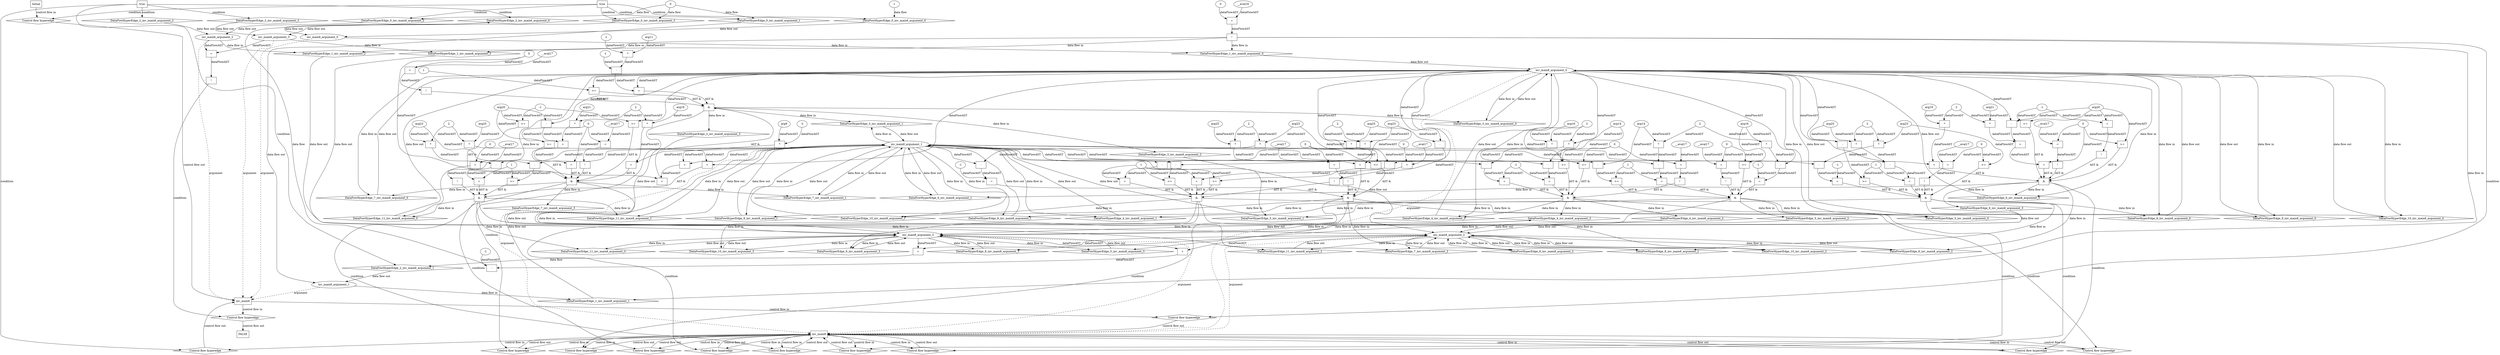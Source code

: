 digraph dag {
inv_main6 [label="inv_main6" nodeName=inv_main6 class=cfn  shape="rect"];
inv_main8 [label="inv_main8" nodeName=inv_main8 class=cfn  shape="rect"];
FALSE [label="FALSE" nodeName=FALSE class=cfn  shape="rect"];
Initial [label="Initial" nodeName=Initial class=cfn  shape="rect"];
ControlFowHyperEdge_0 [label="Control flow hyperedge" nodeName=ControlFowHyperEdge_0 class=controlFlowHyperEdge shape="diamond"];
Initial -> ControlFowHyperEdge_0[label="control flow in"]
ControlFowHyperEdge_0 -> inv_main6[label="control flow out"]
ControlFowHyperEdge_1 [label="Control flow hyperedge" nodeName=ControlFowHyperEdge_1 class=controlFlowHyperEdge shape="diamond"];
inv_main6 -> ControlFowHyperEdge_1[label="control flow in"]
ControlFowHyperEdge_1 -> inv_main8[label="control flow out"]
ControlFowHyperEdge_2 [label="Control flow hyperedge" nodeName=ControlFowHyperEdge_2 class=controlFlowHyperEdge shape="diamond"];
inv_main8 -> ControlFowHyperEdge_2[label="control flow in"]
ControlFowHyperEdge_2 -> inv_main6[label="control flow out"]
ControlFowHyperEdge_3 [label="Control flow hyperedge" nodeName=ControlFowHyperEdge_3 class=controlFlowHyperEdge shape="diamond"];
inv_main8 -> ControlFowHyperEdge_3[label="control flow in"]
ControlFowHyperEdge_3 -> inv_main8[label="control flow out"]
ControlFowHyperEdge_4 [label="Control flow hyperedge" nodeName=ControlFowHyperEdge_4 class=controlFlowHyperEdge shape="diamond"];
inv_main8 -> ControlFowHyperEdge_4[label="control flow in"]
ControlFowHyperEdge_4 -> inv_main8[label="control flow out"]
ControlFowHyperEdge_5 [label="Control flow hyperedge" nodeName=ControlFowHyperEdge_5 class=controlFlowHyperEdge shape="diamond"];
inv_main8 -> ControlFowHyperEdge_5[label="control flow in"]
ControlFowHyperEdge_5 -> inv_main8[label="control flow out"]
ControlFowHyperEdge_6 [label="Control flow hyperedge" nodeName=ControlFowHyperEdge_6 class=controlFlowHyperEdge shape="diamond"];
inv_main8 -> ControlFowHyperEdge_6[label="control flow in"]
ControlFowHyperEdge_6 -> inv_main8[label="control flow out"]
ControlFowHyperEdge_7 [label="Control flow hyperedge" nodeName=ControlFowHyperEdge_7 class=controlFlowHyperEdge shape="diamond"];
inv_main8 -> ControlFowHyperEdge_7[label="control flow in"]
ControlFowHyperEdge_7 -> inv_main8[label="control flow out"]
ControlFowHyperEdge_8 [label="Control flow hyperedge" nodeName=ControlFowHyperEdge_8 class=controlFlowHyperEdge shape="diamond"];
inv_main8 -> ControlFowHyperEdge_8[label="control flow in"]
ControlFowHyperEdge_8 -> inv_main8[label="control flow out"]
ControlFowHyperEdge_9 [label="Control flow hyperedge" nodeName=ControlFowHyperEdge_9 class=controlFlowHyperEdge shape="diamond"];
inv_main8 -> ControlFowHyperEdge_9[label="control flow in"]
ControlFowHyperEdge_9 -> inv_main8[label="control flow out"]
ControlFowHyperEdge_10 [label="Control flow hyperedge" nodeName=ControlFowHyperEdge_10 class=controlFlowHyperEdge shape="diamond"];
inv_main8 -> ControlFowHyperEdge_10[label="control flow in"]
ControlFowHyperEdge_10 -> inv_main8[label="control flow out"]
ControlFowHyperEdge_11 [label="Control flow hyperedge" nodeName=ControlFowHyperEdge_11 class=controlFlowHyperEdge shape="diamond"];
inv_main8 -> ControlFowHyperEdge_11[label="control flow in"]
ControlFowHyperEdge_11 -> inv_main8[label="control flow out"]
ControlFowHyperEdge_12 [label="Control flow hyperedge" nodeName=ControlFowHyperEdge_12 class=controlFlowHyperEdge shape="diamond"];
inv_main6 -> ControlFowHyperEdge_12[label="control flow in"]
ControlFowHyperEdge_12 -> FALSE[label="control flow out"]
inv_main6_argument_0 [label="inv_main6_argument_0" nodeName=argument0 class=argument  head=inv_main6 shape="oval"];
inv_main6_argument_0 -> inv_main6[label="argument" style="dashed"]
inv_main6_argument_1 [label="inv_main6_argument_1" nodeName=argument1 class=argument  head=inv_main6 shape="oval"];
inv_main6_argument_1 -> inv_main6[label="argument" style="dashed"]
inv_main6_argument_2 [label="inv_main6_argument_2" nodeName=argument2 class=argument  head=inv_main6 shape="oval"];
inv_main6_argument_2 -> inv_main6[label="argument" style="dashed"]
inv_main6_argument_3 [label="inv_main6_argument_3" nodeName=argument3 class=argument  head=inv_main6 shape="oval"];
inv_main6_argument_3 -> inv_main6[label="argument" style="dashed"]
inv_main8_argument_0 [label="inv_main8_argument_0" nodeName=argument0 class=argument  head=inv_main8 shape="oval"];
inv_main8_argument_0 -> inv_main8[label="argument" style="dashed"]
inv_main8_argument_1 [label="inv_main8_argument_1" nodeName=argument1 class=argument  head=inv_main8 shape="oval"];
inv_main8_argument_1 -> inv_main8[label="argument" style="dashed"]
inv_main8_argument_2 [label="inv_main8_argument_2" nodeName=argument2 class=argument  head=inv_main8 shape="oval"];
inv_main8_argument_2 -> inv_main8[label="argument" style="dashed"]
inv_main8_argument_3 [label="inv_main8_argument_3" nodeName=argument3 class=argument  head=inv_main8 shape="oval"];
inv_main8_argument_3 -> inv_main8[label="argument" style="dashed"]

true_0 [label="true" nodeName=true_0 class=true shape="rect"];
true_0->ControlFowHyperEdge_0 [label="condition"];
xxxinv_main6___Initial_0xxxdataFlow_0_node_0 [label="1" nodeName=xxxinv_main6___Initial_0xxxdataFlow_0_node_0 class=Literal ];

xxxinv_main6___Initial_0xxxdataFlow_0_node_0->DataFowHyperEdge_0_inv_main6_argument_0 [label="data flow"];
xxxinv_main6___Initial_0xxxdataFlow1_node_0 [label="0" nodeName=xxxinv_main6___Initial_0xxxdataFlow1_node_0 class=Literal ];

xxxinv_main6___Initial_0xxxdataFlow1_node_0->DataFowHyperEdge_0_inv_main6_argument_1 [label="data flow"];

xxxinv_main6___Initial_0xxxdataFlow1_node_0->DataFowHyperEdge_0_inv_main6_argument_2 [label="data flow"];

xxxinv_main6___Initial_0xxxdataFlow1_node_0->DataFowHyperEdge_0_inv_main6_argument_3 [label="data flow"];
xxxinv_main8___inv_main6_1xxxguard_0_node_0 [label="!" nodeName=xxxinv_main8___inv_main6_1xxxguard_0_node_0 class=Operator shape="rect"];
xxxinv_main8___inv_main6_1xxxguard_0_node_1 [label="=" nodeName=xxxinv_main8___inv_main6_1xxxguard_0_node_1 class=Operator  shape="rect"];
xxxinv_main8___inv_main6_1xxxguard_0_node_2 [label="__eval16" nodeName=xxxinv_main8___inv_main6_1xxxguard_0_node_2 class=Constant ];
xxxinv_main8___inv_main6_1xxxguard_0_node_3 [label="0" nodeName=xxxinv_main8___inv_main6_1xxxguard_0_node_3 class=Literal ];
xxxinv_main8___inv_main6_1xxxguard_0_node_1->xxxinv_main8___inv_main6_1xxxguard_0_node_0[label="dataFlowAST"]
xxxinv_main8___inv_main6_1xxxguard_0_node_2->xxxinv_main8___inv_main6_1xxxguard_0_node_1[label="dataFlowAST"]
xxxinv_main8___inv_main6_1xxxguard_0_node_3->xxxinv_main8___inv_main6_1xxxguard_0_node_1[label="dataFlowAST"]

xxxinv_main8___inv_main6_1xxxguard_0_node_0->ControlFowHyperEdge_1 [label="condition"];
true_2 [label="true" nodeName=true_2 class=true shape="rect"];
true_2->ControlFowHyperEdge_2 [label="condition"];
xxxinv_main6___inv_main8_2xxxdataFlow_0_node_0 [label="-" nodeName=xxxinv_main6___inv_main8_2xxxdataFlow_0_node_0 class= Operator shape="rect"];
xxxinv_main6___inv_main8_2xxxdataFlow_0_node_1 [label="+" nodeName=xxxinv_main6___inv_main8_2xxxdataFlow_0_node_1 class= Operator shape="rect"];
xxxinv_main6___inv_main8_2xxxdataFlow_0_node_4 [label="-1" nodeName=xxxinv_main6___inv_main8_2xxxdataFlow_0_node_4 class=Literal ];
xxxinv_main6___inv_main8_2xxxdataFlow_0_node_1->xxxinv_main6___inv_main8_2xxxdataFlow_0_node_0[label="dataFlowAST"]
xxxinv_main6___inv_main8_2xxxdataFlow_0_node_4->xxxinv_main6___inv_main8_2xxxdataFlow_0_node_0[label="dataFlowAST"]
inv_main8_argument_2->xxxinv_main6___inv_main8_2xxxdataFlow_0_node_1[label="dataFlowAST"]
inv_main8_argument_3->xxxinv_main6___inv_main8_2xxxdataFlow_0_node_1[label="dataFlowAST"]

xxxinv_main6___inv_main8_2xxxdataFlow_0_node_0->DataFowHyperEdge_2_inv_main6_argument_0 [label="data flow"];
xxxinv_main6___inv_main8_2xxxdataFlow1_node_0 [label="+" nodeName=xxxinv_main6___inv_main8_2xxxdataFlow1_node_0 class= Operator shape="rect"];
inv_main8_argument_2->xxxinv_main6___inv_main8_2xxxdataFlow1_node_0[label="dataFlowAST"]
inv_main8_argument_3->xxxinv_main6___inv_main8_2xxxdataFlow1_node_0[label="dataFlowAST"]

xxxinv_main6___inv_main8_2xxxdataFlow1_node_0->DataFowHyperEdge_2_inv_main6_argument_1 [label="data flow"];
xxxinv_main8___inv_main8_3xxx_and [label="&" nodeName=xxxinv_main8___inv_main8_3xxx_and class=Operator shape="rect"];
xxxinv_main8___inv_main8_3xxxguard_0_node_0 [label="=" nodeName=xxxinv_main8___inv_main8_3xxxguard_0_node_0 class=Operator  shape="rect"];
xxxinv_main8___inv_main8_3xxxguard_0_node_1 [label="+" nodeName=xxxinv_main8___inv_main8_3xxxguard_0_node_1 class= Operator shape="rect"];
xxxinv_main8___inv_main8_3xxxguard_0_node_3 [label="*" nodeName=xxxinv_main8___inv_main8_3xxxguard_0_node_3 class=Operator  shape="rect"];
xxxinv_main8___inv_main8_3xxxguard_0_node_4 [label="-2" nodeName=xxxinv_main8___inv_main8_3xxxguard_0_node_4 class=Coeff ];
xxxinv_main8___inv_main8_3xxxguard_0_node_5 [label="arg9" nodeName=xxxinv_main8___inv_main8_3xxxguard_0_node_5 class=Constant ];
xxxinv_main8___inv_main8_3xxxguard_0_node_6 [label="0" nodeName=xxxinv_main8___inv_main8_3xxxguard_0_node_6 class=Literal ];
xxxinv_main8___inv_main8_3xxxguard_0_node_1->xxxinv_main8___inv_main8_3xxxguard_0_node_0[label="dataFlowAST"]
xxxinv_main8___inv_main8_3xxxguard_0_node_6->xxxinv_main8___inv_main8_3xxxguard_0_node_0[label="dataFlowAST"]
inv_main8_argument_1->xxxinv_main8___inv_main8_3xxxguard_0_node_1[label="dataFlowAST"]
xxxinv_main8___inv_main8_3xxxguard_0_node_3->xxxinv_main8___inv_main8_3xxxguard_0_node_1[label="dataFlowAST"]
xxxinv_main8___inv_main8_3xxxguard_0_node_5->xxxinv_main8___inv_main8_3xxxguard_0_node_3[label="dataFlowAST"]
xxxinv_main8___inv_main8_3xxxguard_0_node_4->xxxinv_main8___inv_main8_3xxxguard_0_node_3[label="dataFlowAST"]

xxxinv_main8___inv_main8_3xxxguard_0_node_0->xxxinv_main8___inv_main8_3xxx_and [label="AST &"];
xxxinv_main8___inv_main8_3xxxguard1_node_0 [label=">=" nodeName=xxxinv_main8___inv_main8_3xxxguard1_node_0 class=Operator  shape="rect"];
xxxinv_main8___inv_main8_3xxxguard1_node_2 [label="1" nodeName=xxxinv_main8___inv_main8_3xxxguard1_node_2 class=Literal ];
inv_main8_argument_0->xxxinv_main8___inv_main8_3xxxguard1_node_0[label="dataFlowAST"]
xxxinv_main8___inv_main8_3xxxguard1_node_2->xxxinv_main8___inv_main8_3xxxguard1_node_0[label="dataFlowAST"]

xxxinv_main8___inv_main8_3xxxguard1_node_0->xxxinv_main8___inv_main8_3xxx_and [label="AST &"];
xxxinv_main8___inv_main8_3xxxguard2_node_0 [label="=" nodeName=xxxinv_main8___inv_main8_3xxxguard2_node_0 class=Operator  shape="rect"];
xxxinv_main8___inv_main8_3xxxguard2_node_2 [label="-" nodeName=xxxinv_main8___inv_main8_3xxxguard2_node_2 class= Operator shape="rect"];
xxxinv_main8___inv_main8_3xxxguard2_node_3 [label="*" nodeName=xxxinv_main8___inv_main8_3xxxguard2_node_3 class=Operator  shape="rect"];
xxxinv_main8___inv_main8_3xxxguard2_node_4 [label="2" nodeName=xxxinv_main8___inv_main8_3xxxguard2_node_4 class=Coeff ];
xxxinv_main8___inv_main8_3xxxguard2_node_5 [label="arg11" nodeName=xxxinv_main8___inv_main8_3xxxguard2_node_5 class=Constant ];
xxxinv_main8___inv_main8_3xxxguard2_node_6 [label="-1" nodeName=xxxinv_main8___inv_main8_3xxxguard2_node_6 class=Literal ];
inv_main8_argument_0->xxxinv_main8___inv_main8_3xxxguard2_node_0[label="dataFlowAST"]
xxxinv_main8___inv_main8_3xxxguard2_node_2->xxxinv_main8___inv_main8_3xxxguard2_node_0[label="dataFlowAST"]
xxxinv_main8___inv_main8_3xxxguard2_node_3->xxxinv_main8___inv_main8_3xxxguard2_node_2[label="dataFlowAST"]
xxxinv_main8___inv_main8_3xxxguard2_node_6->xxxinv_main8___inv_main8_3xxxguard2_node_2[label="dataFlowAST"]
xxxinv_main8___inv_main8_3xxxguard2_node_4->xxxinv_main8___inv_main8_3xxxguard2_node_3[label="dataFlowAST"]
xxxinv_main8___inv_main8_3xxxguard2_node_5->xxxinv_main8___inv_main8_3xxxguard2_node_3[label="dataFlowAST"]

xxxinv_main8___inv_main8_3xxxguard2_node_0->xxxinv_main8___inv_main8_3xxx_and [label="AST &"];
xxxinv_main8___inv_main8_3xxxguard3_node_0 [label="!" nodeName=xxxinv_main8___inv_main8_3xxxguard3_node_0 class=Operator shape="rect"];
xxxinv_main8___inv_main8_3xxxguard3_node_1 [label="=" nodeName=xxxinv_main8___inv_main8_3xxxguard3_node_1 class=Operator  shape="rect"];
xxxinv_main8___inv_main8_3xxxguard3_node_2 [label="__eval17" nodeName=xxxinv_main8___inv_main8_3xxxguard3_node_2 class=Constant ];
xxxinv_main8___inv_main8_3xxxguard3_node_1->xxxinv_main8___inv_main8_3xxxguard3_node_0[label="dataFlowAST"]
xxxinv_main8___inv_main8_3xxxguard3_node_2->xxxinv_main8___inv_main8_3xxxguard3_node_1[label="dataFlowAST"]
xxxinv_main8___inv_main8_3xxxguard_0_node_6->xxxinv_main8___inv_main8_3xxxguard3_node_1[label="dataFlowAST"]

xxxinv_main8___inv_main8_3xxxguard3_node_0->xxxinv_main8___inv_main8_3xxx_and [label="AST &"];
xxxinv_main8___inv_main8_3xxx_and->ControlFowHyperEdge_3 [label="condition"];
xxxinv_main8___inv_main8_4xxx_and [label="&" nodeName=xxxinv_main8___inv_main8_4xxx_and class=Operator shape="rect"];
xxxinv_main8___inv_main8_4xxxguard2_node_0 [label="=" nodeName=xxxinv_main8___inv_main8_4xxxguard2_node_0 class=Operator  shape="rect"];
xxxinv_main8___inv_main8_4xxxguard2_node_1 [label="-" nodeName=xxxinv_main8___inv_main8_4xxxguard2_node_1 class= Operator shape="rect"];
xxxinv_main8___inv_main8_4xxxguard2_node_2 [label="*" nodeName=xxxinv_main8___inv_main8_4xxxguard2_node_2 class=Operator  shape="rect"];
xxxinv_main8___inv_main8_4xxxguard2_node_3 [label="2" nodeName=xxxinv_main8___inv_main8_4xxxguard2_node_3 class=Coeff ];
xxxinv_main8___inv_main8_4xxxguard2_node_6 [label="-1" nodeName=xxxinv_main8___inv_main8_4xxxguard2_node_6 class=Literal ];
xxxinv_main8___inv_main8_4xxxguard2_node_1->xxxinv_main8___inv_main8_4xxxguard2_node_0[label="dataFlowAST"]
xxxinv_main8___inv_main8_4xxxguard2_node_6->xxxinv_main8___inv_main8_4xxxguard2_node_0[label="dataFlowAST"]
xxxinv_main8___inv_main8_4xxxguard2_node_2->xxxinv_main8___inv_main8_4xxxguard2_node_1[label="dataFlowAST"]
inv_main8_argument_0->xxxinv_main8___inv_main8_4xxxguard2_node_1[label="dataFlowAST"]
xxxinv_main8___inv_main8_4xxxguard2_node_3->xxxinv_main8___inv_main8_4xxxguard2_node_2[label="dataFlowAST"]
xxxinv_main8___inv_main8_4xxxguard1_node_1->xxxinv_main8___inv_main8_4xxxguard2_node_2[label="dataFlowAST"]

xxxinv_main8___inv_main8_4xxxguard2_node_0->xxxinv_main8___inv_main8_4xxx_and [label="AST &"];
xxxinv_main8___inv_main8_4xxxguard4_node_0 [label="!" nodeName=xxxinv_main8___inv_main8_4xxxguard4_node_0 class=Operator shape="rect"];
xxxinv_main8___inv_main8_4xxxguard4_node_1 [label="=" nodeName=xxxinv_main8___inv_main8_4xxxguard4_node_1 class=Operator  shape="rect"];
xxxinv_main8___inv_main8_4xxxguard4_node_2 [label="__eval17" nodeName=xxxinv_main8___inv_main8_4xxxguard4_node_2 class=Constant ];
xxxinv_main8___inv_main8_4xxxguard4_node_1->xxxinv_main8___inv_main8_4xxxguard4_node_0[label="dataFlowAST"]
xxxinv_main8___inv_main8_4xxxguard4_node_2->xxxinv_main8___inv_main8_4xxxguard4_node_1[label="dataFlowAST"]
xxxinv_main8___inv_main8_4xxxguard_0_node_2->xxxinv_main8___inv_main8_4xxxguard4_node_1[label="dataFlowAST"]

xxxinv_main8___inv_main8_4xxxguard4_node_0->xxxinv_main8___inv_main8_4xxx_and [label="AST &"];
xxxinv_main8___inv_main8_4xxxguard_0_node_0 [label=">=" nodeName=xxxinv_main8___inv_main8_4xxxguard_0_node_0 class=Operator  shape="rect"];
xxxinv_main8___inv_main8_4xxxguard_0_node_1 [label="arg14" nodeName=xxxinv_main8___inv_main8_4xxxguard_0_node_1 class=Constant ];
xxxinv_main8___inv_main8_4xxxguard_0_node_2 [label="0" nodeName=xxxinv_main8___inv_main8_4xxxguard_0_node_2 class=Literal ];
xxxinv_main8___inv_main8_4xxxguard_0_node_1->xxxinv_main8___inv_main8_4xxxguard_0_node_0[label="dataFlowAST"]
xxxinv_main8___inv_main8_4xxxguard_0_node_2->xxxinv_main8___inv_main8_4xxxguard_0_node_0[label="dataFlowAST"]

xxxinv_main8___inv_main8_4xxxguard_0_node_0->xxxinv_main8___inv_main8_4xxx_and [label="AST &"];
xxxinv_main8___inv_main8_4xxxguard3_node_0 [label="=" nodeName=xxxinv_main8___inv_main8_4xxxguard3_node_0 class=Operator  shape="rect"];
xxxinv_main8___inv_main8_4xxxguard3_node_1 [label="-" nodeName=xxxinv_main8___inv_main8_4xxxguard3_node_1 class= Operator shape="rect"];
xxxinv_main8___inv_main8_4xxxguard3_node_2 [label="*" nodeName=xxxinv_main8___inv_main8_4xxxguard3_node_2 class=Operator  shape="rect"];
xxxinv_main8___inv_main8_4xxxguard2_node_3 [label="2" nodeName=xxxinv_main8___inv_main8_4xxxguard2_node_3 class=Coeff ];
xxxinv_main8___inv_main8_4xxxguard3_node_1->xxxinv_main8___inv_main8_4xxxguard3_node_0[label="dataFlowAST"]
xxxinv_main8___inv_main8_4xxxguard2_node_6->xxxinv_main8___inv_main8_4xxxguard3_node_0[label="dataFlowAST"]
xxxinv_main8___inv_main8_4xxxguard3_node_2->xxxinv_main8___inv_main8_4xxxguard3_node_1[label="dataFlowAST"]
inv_main8_argument_1->xxxinv_main8___inv_main8_4xxxguard3_node_1[label="dataFlowAST"]
xxxinv_main8___inv_main8_4xxxguard2_node_3->xxxinv_main8___inv_main8_4xxxguard3_node_2[label="dataFlowAST"]
xxxinv_main8___inv_main8_4xxxguard_0_node_1->xxxinv_main8___inv_main8_4xxxguard3_node_2[label="dataFlowAST"]

xxxinv_main8___inv_main8_4xxxguard3_node_0->xxxinv_main8___inv_main8_4xxx_and [label="AST &"];
xxxinv_main8___inv_main8_4xxxguard1_node_0 [label=">=" nodeName=xxxinv_main8___inv_main8_4xxxguard1_node_0 class=Operator  shape="rect"];
xxxinv_main8___inv_main8_4xxxguard1_node_1 [label="arg16" nodeName=xxxinv_main8___inv_main8_4xxxguard1_node_1 class=Constant ];
xxxinv_main8___inv_main8_4xxxguard1_node_1->xxxinv_main8___inv_main8_4xxxguard1_node_0[label="dataFlowAST"]
xxxinv_main8___inv_main8_4xxxguard_0_node_2->xxxinv_main8___inv_main8_4xxxguard1_node_0[label="dataFlowAST"]

xxxinv_main8___inv_main8_4xxxguard1_node_0->xxxinv_main8___inv_main8_4xxx_and [label="AST &"];
xxxinv_main8___inv_main8_4xxx_and->ControlFowHyperEdge_4 [label="condition"];
xxxinv_main8___inv_main8_5xxx_and [label="&" nodeName=xxxinv_main8___inv_main8_5xxx_and class=Operator shape="rect"];
xxxinv_main8___inv_main8_5xxxguard4_node_0 [label="!" nodeName=xxxinv_main8___inv_main8_5xxxguard4_node_0 class=Operator shape="rect"];
xxxinv_main8___inv_main8_5xxxguard4_node_1 [label="=" nodeName=xxxinv_main8___inv_main8_5xxxguard4_node_1 class=Operator  shape="rect"];
xxxinv_main8___inv_main8_5xxxguard4_node_2 [label="__eval17" nodeName=xxxinv_main8___inv_main8_5xxxguard4_node_2 class=Constant ];
xxxinv_main8___inv_main8_5xxxguard4_node_1->xxxinv_main8___inv_main8_5xxxguard4_node_0[label="dataFlowAST"]
xxxinv_main8___inv_main8_5xxxguard4_node_2->xxxinv_main8___inv_main8_5xxxguard4_node_1[label="dataFlowAST"]
xxxinv_main8___inv_main8_5xxxguard1_node_2->xxxinv_main8___inv_main8_5xxxguard4_node_1[label="dataFlowAST"]

xxxinv_main8___inv_main8_5xxxguard4_node_0->xxxinv_main8___inv_main8_5xxx_and [label="AST &"];
xxxinv_main8___inv_main8_5xxxguard1_node_0 [label=">=" nodeName=xxxinv_main8___inv_main8_5xxxguard1_node_0 class=Operator  shape="rect"];
xxxinv_main8___inv_main8_5xxxguard1_node_1 [label="arg16" nodeName=xxxinv_main8___inv_main8_5xxxguard1_node_1 class=Constant ];
xxxinv_main8___inv_main8_5xxxguard1_node_2 [label="0" nodeName=xxxinv_main8___inv_main8_5xxxguard1_node_2 class=Literal ];
xxxinv_main8___inv_main8_5xxxguard1_node_1->xxxinv_main8___inv_main8_5xxxguard1_node_0[label="dataFlowAST"]
xxxinv_main8___inv_main8_5xxxguard1_node_2->xxxinv_main8___inv_main8_5xxxguard1_node_0[label="dataFlowAST"]

xxxinv_main8___inv_main8_5xxxguard1_node_0->xxxinv_main8___inv_main8_5xxx_and [label="AST &"];
xxxinv_main8___inv_main8_5xxxguard_0_node_0 [label=">=" nodeName=xxxinv_main8___inv_main8_5xxxguard_0_node_0 class=Operator  shape="rect"];
xxxinv_main8___inv_main8_5xxxguard_0_node_1 [label="-" nodeName=xxxinv_main8___inv_main8_5xxxguard_0_node_1 class= Operator shape="rect"];
xxxinv_main8___inv_main8_5xxxguard_0_node_2 [label="arg14" nodeName=xxxinv_main8___inv_main8_5xxxguard_0_node_2 class=Constant ];
xxxinv_main8___inv_main8_5xxxguard_0_node_4 [label="1" nodeName=xxxinv_main8___inv_main8_5xxxguard_0_node_4 class=Literal ];
xxxinv_main8___inv_main8_5xxxguard_0_node_1->xxxinv_main8___inv_main8_5xxxguard_0_node_0[label="dataFlowAST"]
xxxinv_main8___inv_main8_5xxxguard_0_node_4->xxxinv_main8___inv_main8_5xxxguard_0_node_0[label="dataFlowAST"]
xxxinv_main8___inv_main8_5xxxguard_0_node_2->xxxinv_main8___inv_main8_5xxxguard_0_node_1[label="dataFlowAST"]
inv_main8_argument_1->xxxinv_main8___inv_main8_5xxxguard_0_node_1[label="dataFlowAST"]

xxxinv_main8___inv_main8_5xxxguard_0_node_0->xxxinv_main8___inv_main8_5xxx_and [label="AST &"];
xxxinv_main8___inv_main8_5xxxguard2_node_0 [label="=" nodeName=xxxinv_main8___inv_main8_5xxxguard2_node_0 class=Operator  shape="rect"];
xxxinv_main8___inv_main8_5xxxguard2_node_1 [label="-" nodeName=xxxinv_main8___inv_main8_5xxxguard2_node_1 class= Operator shape="rect"];
xxxinv_main8___inv_main8_5xxxguard2_node_2 [label="*" nodeName=xxxinv_main8___inv_main8_5xxxguard2_node_2 class=Operator  shape="rect"];
xxxinv_main8___inv_main8_5xxxguard2_node_3 [label="2" nodeName=xxxinv_main8___inv_main8_5xxxguard2_node_3 class=Coeff ];
xxxinv_main8___inv_main8_5xxxguard2_node_6 [label="-1" nodeName=xxxinv_main8___inv_main8_5xxxguard2_node_6 class=Literal ];
xxxinv_main8___inv_main8_5xxxguard2_node_1->xxxinv_main8___inv_main8_5xxxguard2_node_0[label="dataFlowAST"]
xxxinv_main8___inv_main8_5xxxguard2_node_6->xxxinv_main8___inv_main8_5xxxguard2_node_0[label="dataFlowAST"]
xxxinv_main8___inv_main8_5xxxguard2_node_2->xxxinv_main8___inv_main8_5xxxguard2_node_1[label="dataFlowAST"]
inv_main8_argument_0->xxxinv_main8___inv_main8_5xxxguard2_node_1[label="dataFlowAST"]
xxxinv_main8___inv_main8_5xxxguard2_node_3->xxxinv_main8___inv_main8_5xxxguard2_node_2[label="dataFlowAST"]
xxxinv_main8___inv_main8_5xxxguard1_node_1->xxxinv_main8___inv_main8_5xxxguard2_node_2[label="dataFlowAST"]

xxxinv_main8___inv_main8_5xxxguard2_node_0->xxxinv_main8___inv_main8_5xxx_and [label="AST &"];
xxxinv_main8___inv_main8_5xxxguard3_node_0 [label="=" nodeName=xxxinv_main8___inv_main8_5xxxguard3_node_0 class=Operator  shape="rect"];
xxxinv_main8___inv_main8_5xxxguard3_node_1 [label="-" nodeName=xxxinv_main8___inv_main8_5xxxguard3_node_1 class= Operator shape="rect"];
xxxinv_main8___inv_main8_5xxxguard3_node_2 [label="*" nodeName=xxxinv_main8___inv_main8_5xxxguard3_node_2 class=Operator  shape="rect"];
xxxinv_main8___inv_main8_5xxxguard2_node_3 [label="2" nodeName=xxxinv_main8___inv_main8_5xxxguard2_node_3 class=Coeff ];
xxxinv_main8___inv_main8_5xxxguard3_node_1->xxxinv_main8___inv_main8_5xxxguard3_node_0[label="dataFlowAST"]
xxxinv_main8___inv_main8_5xxxguard_0_node_4->xxxinv_main8___inv_main8_5xxxguard3_node_0[label="dataFlowAST"]
xxxinv_main8___inv_main8_5xxxguard3_node_2->xxxinv_main8___inv_main8_5xxxguard3_node_1[label="dataFlowAST"]
inv_main8_argument_1->xxxinv_main8___inv_main8_5xxxguard3_node_1[label="dataFlowAST"]
xxxinv_main8___inv_main8_5xxxguard2_node_3->xxxinv_main8___inv_main8_5xxxguard3_node_2[label="dataFlowAST"]
xxxinv_main8___inv_main8_5xxxguard_0_node_2->xxxinv_main8___inv_main8_5xxxguard3_node_2[label="dataFlowAST"]

xxxinv_main8___inv_main8_5xxxguard3_node_0->xxxinv_main8___inv_main8_5xxx_and [label="AST &"];
xxxinv_main8___inv_main8_5xxx_and->ControlFowHyperEdge_5 [label="condition"];
xxxinv_main8___inv_main8_6xxx_and [label="&" nodeName=xxxinv_main8___inv_main8_6xxx_and class=Operator shape="rect"];
xxxinv_main8___inv_main8_6xxxguard3_node_0 [label="=" nodeName=xxxinv_main8___inv_main8_6xxxguard3_node_0 class=Operator  shape="rect"];
xxxinv_main8___inv_main8_6xxxguard3_node_1 [label="+" nodeName=xxxinv_main8___inv_main8_6xxxguard3_node_1 class= Operator shape="rect"];
xxxinv_main8___inv_main8_6xxxguard3_node_2 [label="*" nodeName=xxxinv_main8___inv_main8_6xxxguard3_node_2 class=Operator  shape="rect"];
xxxinv_main8___inv_main8_6xxxguard3_node_3 [label="2" nodeName=xxxinv_main8___inv_main8_6xxxguard3_node_3 class=Coeff ];
xxxinv_main8___inv_main8_6xxxguard3_node_4 [label="arg21" nodeName=xxxinv_main8___inv_main8_6xxxguard3_node_4 class=Constant ];
xxxinv_main8___inv_main8_6xxxguard3_node_5 [label="-" nodeName=xxxinv_main8___inv_main8_6xxxguard3_node_5 class= Operator shape="rect"];
xxxinv_main8___inv_main8_6xxxguard3_node_1->xxxinv_main8___inv_main8_6xxxguard3_node_0[label="dataFlowAST"]
xxxinv_main8___inv_main8_6xxxguard_0_node_1->xxxinv_main8___inv_main8_6xxxguard3_node_0[label="dataFlowAST"]
xxxinv_main8___inv_main8_6xxxguard3_node_2->xxxinv_main8___inv_main8_6xxxguard3_node_1[label="dataFlowAST"]
xxxinv_main8___inv_main8_6xxxguard3_node_5->xxxinv_main8___inv_main8_6xxxguard3_node_1[label="dataFlowAST"]
xxxinv_main8___inv_main8_6xxxguard3_node_3->xxxinv_main8___inv_main8_6xxxguard3_node_2[label="dataFlowAST"]
xxxinv_main8___inv_main8_6xxxguard3_node_4->xxxinv_main8___inv_main8_6xxxguard3_node_2[label="dataFlowAST"]
xxxinv_main8___inv_main8_6xxxguard_0_node_2->xxxinv_main8___inv_main8_6xxxguard3_node_5[label="dataFlowAST"]
inv_main8_argument_0->xxxinv_main8___inv_main8_6xxxguard3_node_5[label="dataFlowAST"]

xxxinv_main8___inv_main8_6xxxguard3_node_0->xxxinv_main8___inv_main8_6xxx_and [label="AST &"];
xxxinv_main8___inv_main8_6xxxguard1_node_0 [label=">=" nodeName=xxxinv_main8___inv_main8_6xxxguard1_node_0 class=Operator  shape="rect"];
xxxinv_main8___inv_main8_6xxxguard1_node_2 [label="-1" nodeName=xxxinv_main8___inv_main8_6xxxguard1_node_2 class=Literal ];
xxxinv_main8___inv_main8_6xxxguard_0_node_2->xxxinv_main8___inv_main8_6xxxguard1_node_0[label="dataFlowAST"]
xxxinv_main8___inv_main8_6xxxguard1_node_2->xxxinv_main8___inv_main8_6xxxguard1_node_0[label="dataFlowAST"]

xxxinv_main8___inv_main8_6xxxguard1_node_0->xxxinv_main8___inv_main8_6xxx_and [label="AST &"];
xxxinv_main8___inv_main8_6xxxguard4_node_0 [label="=" nodeName=xxxinv_main8___inv_main8_6xxxguard4_node_0 class=Operator  shape="rect"];
xxxinv_main8___inv_main8_6xxxguard4_node_1 [label="*" nodeName=xxxinv_main8___inv_main8_6xxxguard4_node_1 class=Operator  shape="rect"];
xxxinv_main8___inv_main8_6xxxguard3_node_3 [label="2" nodeName=xxxinv_main8___inv_main8_6xxxguard3_node_3 class=Coeff ];
xxxinv_main8___inv_main8_6xxxguard4_node_3 [label="arg19" nodeName=xxxinv_main8___inv_main8_6xxxguard4_node_3 class=Constant ];
xxxinv_main8___inv_main8_6xxxguard4_node_1->xxxinv_main8___inv_main8_6xxxguard4_node_0[label="dataFlowAST"]
inv_main8_argument_1->xxxinv_main8___inv_main8_6xxxguard4_node_0[label="dataFlowAST"]
xxxinv_main8___inv_main8_6xxxguard3_node_3->xxxinv_main8___inv_main8_6xxxguard4_node_1[label="dataFlowAST"]
xxxinv_main8___inv_main8_6xxxguard4_node_3->xxxinv_main8___inv_main8_6xxxguard4_node_1[label="dataFlowAST"]

xxxinv_main8___inv_main8_6xxxguard4_node_0->xxxinv_main8___inv_main8_6xxx_and [label="AST &"];
xxxinv_main8___inv_main8_6xxxguard_0_node_0 [label=">=" nodeName=xxxinv_main8___inv_main8_6xxxguard_0_node_0 class=Operator  shape="rect"];
xxxinv_main8___inv_main8_6xxxguard_0_node_1 [label="0" nodeName=xxxinv_main8___inv_main8_6xxxguard_0_node_1 class=Literal ];
xxxinv_main8___inv_main8_6xxxguard_0_node_2 [label="arg20" nodeName=xxxinv_main8___inv_main8_6xxxguard_0_node_2 class=Constant ];
xxxinv_main8___inv_main8_6xxxguard_0_node_1->xxxinv_main8___inv_main8_6xxxguard_0_node_0[label="dataFlowAST"]
xxxinv_main8___inv_main8_6xxxguard_0_node_2->xxxinv_main8___inv_main8_6xxxguard_0_node_0[label="dataFlowAST"]

xxxinv_main8___inv_main8_6xxxguard_0_node_0->xxxinv_main8___inv_main8_6xxx_and [label="AST &"];
xxxinv_main8___inv_main8_6xxxguard5_node_0 [label="!" nodeName=xxxinv_main8___inv_main8_6xxxguard5_node_0 class=Operator shape="rect"];
xxxinv_main8___inv_main8_6xxxguard5_node_1 [label="=" nodeName=xxxinv_main8___inv_main8_6xxxguard5_node_1 class=Operator  shape="rect"];
xxxinv_main8___inv_main8_6xxxguard5_node_2 [label="__eval17" nodeName=xxxinv_main8___inv_main8_6xxxguard5_node_2 class=Constant ];
xxxinv_main8___inv_main8_6xxxguard5_node_1->xxxinv_main8___inv_main8_6xxxguard5_node_0[label="dataFlowAST"]
xxxinv_main8___inv_main8_6xxxguard5_node_2->xxxinv_main8___inv_main8_6xxxguard5_node_1[label="dataFlowAST"]
xxxinv_main8___inv_main8_6xxxguard_0_node_1->xxxinv_main8___inv_main8_6xxxguard5_node_1[label="dataFlowAST"]

xxxinv_main8___inv_main8_6xxxguard5_node_0->xxxinv_main8___inv_main8_6xxx_and [label="AST &"];
xxxinv_main8___inv_main8_6xxxguard2_node_0 [label="!" nodeName=xxxinv_main8___inv_main8_6xxxguard2_node_0 class=Operator shape="rect"];
xxxinv_main8___inv_main8_6xxxguard2_node_1 [label="=" nodeName=xxxinv_main8___inv_main8_6xxxguard2_node_1 class=Operator  shape="rect"];
xxxinv_main8___inv_main8_6xxxguard2_node_1->xxxinv_main8___inv_main8_6xxxguard2_node_0[label="dataFlowAST"]
xxxinv_main8___inv_main8_6xxxguard_0_node_2->xxxinv_main8___inv_main8_6xxxguard2_node_1[label="dataFlowAST"]
xxxinv_main8___inv_main8_6xxxguard1_node_2->xxxinv_main8___inv_main8_6xxxguard2_node_1[label="dataFlowAST"]

xxxinv_main8___inv_main8_6xxxguard2_node_0->xxxinv_main8___inv_main8_6xxx_and [label="AST &"];
xxxinv_main8___inv_main8_6xxx_and->ControlFowHyperEdge_6 [label="condition"];
xxxinv_main8___inv_main8_7xxx_and [label="&" nodeName=xxxinv_main8___inv_main8_7xxx_and class=Operator shape="rect"];
xxxinv_main8___inv_main8_7xxxguard1_node_0 [label=">=" nodeName=xxxinv_main8___inv_main8_7xxxguard1_node_0 class=Operator  shape="rect"];
xxxinv_main8___inv_main8_7xxxguard1_node_2 [label="-1" nodeName=xxxinv_main8___inv_main8_7xxxguard1_node_2 class=Literal ];
xxxinv_main8___inv_main8_7xxxguard_0_node_2->xxxinv_main8___inv_main8_7xxxguard1_node_0[label="dataFlowAST"]
xxxinv_main8___inv_main8_7xxxguard1_node_2->xxxinv_main8___inv_main8_7xxxguard1_node_0[label="dataFlowAST"]

xxxinv_main8___inv_main8_7xxxguard1_node_0->xxxinv_main8___inv_main8_7xxx_and [label="AST &"];
xxxinv_main8___inv_main8_7xxxguard_0_node_0 [label=">=" nodeName=xxxinv_main8___inv_main8_7xxxguard_0_node_0 class=Operator  shape="rect"];
xxxinv_main8___inv_main8_7xxxguard_0_node_1 [label="0" nodeName=xxxinv_main8___inv_main8_7xxxguard_0_node_1 class=Literal ];
xxxinv_main8___inv_main8_7xxxguard_0_node_2 [label="arg20" nodeName=xxxinv_main8___inv_main8_7xxxguard_0_node_2 class=Constant ];
xxxinv_main8___inv_main8_7xxxguard_0_node_1->xxxinv_main8___inv_main8_7xxxguard_0_node_0[label="dataFlowAST"]
xxxinv_main8___inv_main8_7xxxguard_0_node_2->xxxinv_main8___inv_main8_7xxxguard_0_node_0[label="dataFlowAST"]

xxxinv_main8___inv_main8_7xxxguard_0_node_0->xxxinv_main8___inv_main8_7xxx_and [label="AST &"];
xxxinv_main8___inv_main8_7xxxguard5_node_0 [label="!" nodeName=xxxinv_main8___inv_main8_7xxxguard5_node_0 class=Operator shape="rect"];
xxxinv_main8___inv_main8_7xxxguard5_node_1 [label="=" nodeName=xxxinv_main8___inv_main8_7xxxguard5_node_1 class=Operator  shape="rect"];
xxxinv_main8___inv_main8_7xxxguard5_node_2 [label="__eval17" nodeName=xxxinv_main8___inv_main8_7xxxguard5_node_2 class=Constant ];
xxxinv_main8___inv_main8_7xxxguard5_node_1->xxxinv_main8___inv_main8_7xxxguard5_node_0[label="dataFlowAST"]
xxxinv_main8___inv_main8_7xxxguard5_node_2->xxxinv_main8___inv_main8_7xxxguard5_node_1[label="dataFlowAST"]
xxxinv_main8___inv_main8_7xxxguard_0_node_1->xxxinv_main8___inv_main8_7xxxguard5_node_1[label="dataFlowAST"]

xxxinv_main8___inv_main8_7xxxguard5_node_0->xxxinv_main8___inv_main8_7xxx_and [label="AST &"];
xxxinv_main8___inv_main8_7xxxguard4_node_0 [label="=" nodeName=xxxinv_main8___inv_main8_7xxxguard4_node_0 class=Operator  shape="rect"];
xxxinv_main8___inv_main8_7xxxguard4_node_1 [label="*" nodeName=xxxinv_main8___inv_main8_7xxxguard4_node_1 class=Operator  shape="rect"];
xxxinv_main8___inv_main8_7xxxguard3_node_3 [label="2" nodeName=xxxinv_main8___inv_main8_7xxxguard3_node_3 class=Coeff ];
xxxinv_main8___inv_main8_7xxxguard4_node_3 [label="arg19" nodeName=xxxinv_main8___inv_main8_7xxxguard4_node_3 class=Constant ];
xxxinv_main8___inv_main8_7xxxguard4_node_1->xxxinv_main8___inv_main8_7xxxguard4_node_0[label="dataFlowAST"]
inv_main8_argument_1->xxxinv_main8___inv_main8_7xxxguard4_node_0[label="dataFlowAST"]
xxxinv_main8___inv_main8_7xxxguard3_node_3->xxxinv_main8___inv_main8_7xxxguard4_node_1[label="dataFlowAST"]
xxxinv_main8___inv_main8_7xxxguard4_node_3->xxxinv_main8___inv_main8_7xxxguard4_node_1[label="dataFlowAST"]

xxxinv_main8___inv_main8_7xxxguard4_node_0->xxxinv_main8___inv_main8_7xxx_and [label="AST &"];
xxxinv_main8___inv_main8_7xxxguard3_node_0 [label="=" nodeName=xxxinv_main8___inv_main8_7xxxguard3_node_0 class=Operator  shape="rect"];
xxxinv_main8___inv_main8_7xxxguard3_node_1 [label="+" nodeName=xxxinv_main8___inv_main8_7xxxguard3_node_1 class= Operator shape="rect"];
xxxinv_main8___inv_main8_7xxxguard3_node_2 [label="*" nodeName=xxxinv_main8___inv_main8_7xxxguard3_node_2 class=Operator  shape="rect"];
xxxinv_main8___inv_main8_7xxxguard3_node_3 [label="2" nodeName=xxxinv_main8___inv_main8_7xxxguard3_node_3 class=Coeff ];
xxxinv_main8___inv_main8_7xxxguard3_node_4 [label="arg21" nodeName=xxxinv_main8___inv_main8_7xxxguard3_node_4 class=Constant ];
xxxinv_main8___inv_main8_7xxxguard3_node_5 [label="-" nodeName=xxxinv_main8___inv_main8_7xxxguard3_node_5 class= Operator shape="rect"];
xxxinv_main8___inv_main8_7xxxguard3_node_1->xxxinv_main8___inv_main8_7xxxguard3_node_0[label="dataFlowAST"]
xxxinv_main8___inv_main8_7xxxguard_0_node_1->xxxinv_main8___inv_main8_7xxxguard3_node_0[label="dataFlowAST"]
xxxinv_main8___inv_main8_7xxxguard3_node_2->xxxinv_main8___inv_main8_7xxxguard3_node_1[label="dataFlowAST"]
xxxinv_main8___inv_main8_7xxxguard3_node_5->xxxinv_main8___inv_main8_7xxxguard3_node_1[label="dataFlowAST"]
xxxinv_main8___inv_main8_7xxxguard3_node_3->xxxinv_main8___inv_main8_7xxxguard3_node_2[label="dataFlowAST"]
xxxinv_main8___inv_main8_7xxxguard3_node_4->xxxinv_main8___inv_main8_7xxxguard3_node_2[label="dataFlowAST"]
xxxinv_main8___inv_main8_7xxxguard_0_node_2->xxxinv_main8___inv_main8_7xxxguard3_node_5[label="dataFlowAST"]
inv_main8_argument_0->xxxinv_main8___inv_main8_7xxxguard3_node_5[label="dataFlowAST"]

xxxinv_main8___inv_main8_7xxxguard3_node_0->xxxinv_main8___inv_main8_7xxx_and [label="AST &"];
xxxinv_main8___inv_main8_7xxxguard2_node_0 [label=">=" nodeName=xxxinv_main8___inv_main8_7xxxguard2_node_0 class=Operator  shape="rect"];
xxxinv_main8___inv_main8_7xxxguard1_node_2->xxxinv_main8___inv_main8_7xxxguard2_node_0[label="dataFlowAST"]
inv_main8_argument_0->xxxinv_main8___inv_main8_7xxxguard2_node_0[label="dataFlowAST"]

xxxinv_main8___inv_main8_7xxxguard2_node_0->xxxinv_main8___inv_main8_7xxx_and [label="AST &"];
xxxinv_main8___inv_main8_7xxx_and->ControlFowHyperEdge_7 [label="condition"];
xxxinv_main8___inv_main8_8xxx_and [label="&" nodeName=xxxinv_main8___inv_main8_8xxx_and class=Operator shape="rect"];
xxxinv_main8___inv_main8_8xxxguard3_node_0 [label="=" nodeName=xxxinv_main8___inv_main8_8xxxguard3_node_0 class=Operator  shape="rect"];
xxxinv_main8___inv_main8_8xxxguard3_node_1 [label="-" nodeName=xxxinv_main8___inv_main8_8xxxguard3_node_1 class= Operator shape="rect"];
xxxinv_main8___inv_main8_8xxxguard3_node_2 [label="*" nodeName=xxxinv_main8___inv_main8_8xxxguard3_node_2 class=Operator  shape="rect"];
xxxinv_main8___inv_main8_8xxxguard2_node_3 [label="2" nodeName=xxxinv_main8___inv_main8_8xxxguard2_node_3 class=Coeff ];
xxxinv_main8___inv_main8_8xxxguard3_node_6 [label="-1" nodeName=xxxinv_main8___inv_main8_8xxxguard3_node_6 class=Literal ];
xxxinv_main8___inv_main8_8xxxguard3_node_1->xxxinv_main8___inv_main8_8xxxguard3_node_0[label="dataFlowAST"]
xxxinv_main8___inv_main8_8xxxguard3_node_6->xxxinv_main8___inv_main8_8xxxguard3_node_0[label="dataFlowAST"]
xxxinv_main8___inv_main8_8xxxguard3_node_2->xxxinv_main8___inv_main8_8xxxguard3_node_1[label="dataFlowAST"]
inv_main8_argument_1->xxxinv_main8___inv_main8_8xxxguard3_node_1[label="dataFlowAST"]
xxxinv_main8___inv_main8_8xxxguard2_node_3->xxxinv_main8___inv_main8_8xxxguard3_node_2[label="dataFlowAST"]
xxxinv_main8___inv_main8_8xxxguard_0_node_1->xxxinv_main8___inv_main8_8xxxguard3_node_2[label="dataFlowAST"]

xxxinv_main8___inv_main8_8xxxguard3_node_0->xxxinv_main8___inv_main8_8xxx_and [label="AST &"];
xxxinv_main8___inv_main8_8xxxguard_0_node_0 [label=">=" nodeName=xxxinv_main8___inv_main8_8xxxguard_0_node_0 class=Operator  shape="rect"];
xxxinv_main8___inv_main8_8xxxguard_0_node_1 [label="arg23" nodeName=xxxinv_main8___inv_main8_8xxxguard_0_node_1 class=Constant ];
xxxinv_main8___inv_main8_8xxxguard_0_node_2 [label="0" nodeName=xxxinv_main8___inv_main8_8xxxguard_0_node_2 class=Literal ];
xxxinv_main8___inv_main8_8xxxguard_0_node_1->xxxinv_main8___inv_main8_8xxxguard_0_node_0[label="dataFlowAST"]
xxxinv_main8___inv_main8_8xxxguard_0_node_2->xxxinv_main8___inv_main8_8xxxguard_0_node_0[label="dataFlowAST"]

xxxinv_main8___inv_main8_8xxxguard_0_node_0->xxxinv_main8___inv_main8_8xxx_and [label="AST &"];
xxxinv_main8___inv_main8_8xxxguard1_node_0 [label=">=" nodeName=xxxinv_main8___inv_main8_8xxxguard1_node_0 class=Operator  shape="rect"];
xxxinv_main8___inv_main8_8xxxguard1_node_1 [label="-" nodeName=xxxinv_main8___inv_main8_8xxxguard1_node_1 class= Operator shape="rect"];
xxxinv_main8___inv_main8_8xxxguard1_node_2 [label="arg25" nodeName=xxxinv_main8___inv_main8_8xxxguard1_node_2 class=Constant ];
xxxinv_main8___inv_main8_8xxxguard1_node_4 [label="1" nodeName=xxxinv_main8___inv_main8_8xxxguard1_node_4 class=Literal ];
xxxinv_main8___inv_main8_8xxxguard1_node_1->xxxinv_main8___inv_main8_8xxxguard1_node_0[label="dataFlowAST"]
xxxinv_main8___inv_main8_8xxxguard1_node_4->xxxinv_main8___inv_main8_8xxxguard1_node_0[label="dataFlowAST"]
xxxinv_main8___inv_main8_8xxxguard1_node_2->xxxinv_main8___inv_main8_8xxxguard1_node_1[label="dataFlowAST"]
inv_main8_argument_0->xxxinv_main8___inv_main8_8xxxguard1_node_1[label="dataFlowAST"]

xxxinv_main8___inv_main8_8xxxguard1_node_0->xxxinv_main8___inv_main8_8xxx_and [label="AST &"];
xxxinv_main8___inv_main8_8xxxguard4_node_0 [label="!" nodeName=xxxinv_main8___inv_main8_8xxxguard4_node_0 class=Operator shape="rect"];
xxxinv_main8___inv_main8_8xxxguard4_node_1 [label="=" nodeName=xxxinv_main8___inv_main8_8xxxguard4_node_1 class=Operator  shape="rect"];
xxxinv_main8___inv_main8_8xxxguard4_node_2 [label="__eval17" nodeName=xxxinv_main8___inv_main8_8xxxguard4_node_2 class=Constant ];
xxxinv_main8___inv_main8_8xxxguard4_node_1->xxxinv_main8___inv_main8_8xxxguard4_node_0[label="dataFlowAST"]
xxxinv_main8___inv_main8_8xxxguard4_node_2->xxxinv_main8___inv_main8_8xxxguard4_node_1[label="dataFlowAST"]
xxxinv_main8___inv_main8_8xxxguard_0_node_2->xxxinv_main8___inv_main8_8xxxguard4_node_1[label="dataFlowAST"]

xxxinv_main8___inv_main8_8xxxguard4_node_0->xxxinv_main8___inv_main8_8xxx_and [label="AST &"];
xxxinv_main8___inv_main8_8xxxguard2_node_0 [label="=" nodeName=xxxinv_main8___inv_main8_8xxxguard2_node_0 class=Operator  shape="rect"];
xxxinv_main8___inv_main8_8xxxguard2_node_1 [label="-" nodeName=xxxinv_main8___inv_main8_8xxxguard2_node_1 class= Operator shape="rect"];
xxxinv_main8___inv_main8_8xxxguard2_node_2 [label="*" nodeName=xxxinv_main8___inv_main8_8xxxguard2_node_2 class=Operator  shape="rect"];
xxxinv_main8___inv_main8_8xxxguard2_node_3 [label="2" nodeName=xxxinv_main8___inv_main8_8xxxguard2_node_3 class=Coeff ];
xxxinv_main8___inv_main8_8xxxguard2_node_1->xxxinv_main8___inv_main8_8xxxguard2_node_0[label="dataFlowAST"]
xxxinv_main8___inv_main8_8xxxguard1_node_4->xxxinv_main8___inv_main8_8xxxguard2_node_0[label="dataFlowAST"]
xxxinv_main8___inv_main8_8xxxguard2_node_2->xxxinv_main8___inv_main8_8xxxguard2_node_1[label="dataFlowAST"]
inv_main8_argument_0->xxxinv_main8___inv_main8_8xxxguard2_node_1[label="dataFlowAST"]
xxxinv_main8___inv_main8_8xxxguard2_node_3->xxxinv_main8___inv_main8_8xxxguard2_node_2[label="dataFlowAST"]
xxxinv_main8___inv_main8_8xxxguard1_node_2->xxxinv_main8___inv_main8_8xxxguard2_node_2[label="dataFlowAST"]

xxxinv_main8___inv_main8_8xxxguard2_node_0->xxxinv_main8___inv_main8_8xxx_and [label="AST &"];
xxxinv_main8___inv_main8_8xxx_and->ControlFowHyperEdge_8 [label="condition"];
xxxinv_main8___inv_main8_9xxx_and [label="&" nodeName=xxxinv_main8___inv_main8_9xxx_and class=Operator shape="rect"];
xxxinv_main8___inv_main8_9xxxguard_0_node_0 [label="=" nodeName=xxxinv_main8___inv_main8_9xxxguard_0_node_0 class=Operator  shape="rect"];
xxxinv_main8___inv_main8_9xxxguard_0_node_1 [label="*" nodeName=xxxinv_main8___inv_main8_9xxxguard_0_node_1 class=Operator  shape="rect"];
xxxinv_main8___inv_main8_9xxxguard_0_node_2 [label="2" nodeName=xxxinv_main8___inv_main8_9xxxguard_0_node_2 class=Coeff ];
xxxinv_main8___inv_main8_9xxxguard_0_node_3 [label="arg25" nodeName=xxxinv_main8___inv_main8_9xxxguard_0_node_3 class=Constant ];
xxxinv_main8___inv_main8_9xxxguard_0_node_1->xxxinv_main8___inv_main8_9xxxguard_0_node_0[label="dataFlowAST"]
inv_main8_argument_0->xxxinv_main8___inv_main8_9xxxguard_0_node_0[label="dataFlowAST"]
xxxinv_main8___inv_main8_9xxxguard_0_node_2->xxxinv_main8___inv_main8_9xxxguard_0_node_1[label="dataFlowAST"]
xxxinv_main8___inv_main8_9xxxguard_0_node_3->xxxinv_main8___inv_main8_9xxxguard_0_node_1[label="dataFlowAST"]

xxxinv_main8___inv_main8_9xxxguard_0_node_0->xxxinv_main8___inv_main8_9xxx_and [label="AST &"];
xxxinv_main8___inv_main8_9xxxguard1_node_0 [label="=" nodeName=xxxinv_main8___inv_main8_9xxxguard1_node_0 class=Operator  shape="rect"];
xxxinv_main8___inv_main8_9xxxguard1_node_1 [label="-" nodeName=xxxinv_main8___inv_main8_9xxxguard1_node_1 class= Operator shape="rect"];
xxxinv_main8___inv_main8_9xxxguard1_node_2 [label="*" nodeName=xxxinv_main8___inv_main8_9xxxguard1_node_2 class=Operator  shape="rect"];
xxxinv_main8___inv_main8_9xxxguard_0_node_2 [label="2" nodeName=xxxinv_main8___inv_main8_9xxxguard_0_node_2 class=Coeff ];
xxxinv_main8___inv_main8_9xxxguard1_node_4 [label="arg23" nodeName=xxxinv_main8___inv_main8_9xxxguard1_node_4 class=Constant ];
xxxinv_main8___inv_main8_9xxxguard1_node_6 [label="-1" nodeName=xxxinv_main8___inv_main8_9xxxguard1_node_6 class=Literal ];
xxxinv_main8___inv_main8_9xxxguard1_node_1->xxxinv_main8___inv_main8_9xxxguard1_node_0[label="dataFlowAST"]
xxxinv_main8___inv_main8_9xxxguard1_node_6->xxxinv_main8___inv_main8_9xxxguard1_node_0[label="dataFlowAST"]
xxxinv_main8___inv_main8_9xxxguard1_node_2->xxxinv_main8___inv_main8_9xxxguard1_node_1[label="dataFlowAST"]
inv_main8_argument_1->xxxinv_main8___inv_main8_9xxxguard1_node_1[label="dataFlowAST"]
xxxinv_main8___inv_main8_9xxxguard_0_node_2->xxxinv_main8___inv_main8_9xxxguard1_node_2[label="dataFlowAST"]
xxxinv_main8___inv_main8_9xxxguard1_node_4->xxxinv_main8___inv_main8_9xxxguard1_node_2[label="dataFlowAST"]

xxxinv_main8___inv_main8_9xxxguard1_node_0->xxxinv_main8___inv_main8_9xxx_and [label="AST &"];
xxxinv_main8___inv_main8_9xxxguard2_node_0 [label="!" nodeName=xxxinv_main8___inv_main8_9xxxguard2_node_0 class=Operator shape="rect"];
xxxinv_main8___inv_main8_9xxxguard2_node_1 [label="=" nodeName=xxxinv_main8___inv_main8_9xxxguard2_node_1 class=Operator  shape="rect"];
xxxinv_main8___inv_main8_9xxxguard2_node_2 [label="__eval17" nodeName=xxxinv_main8___inv_main8_9xxxguard2_node_2 class=Constant ];
xxxinv_main8___inv_main8_9xxxguard2_node_3 [label="0" nodeName=xxxinv_main8___inv_main8_9xxxguard2_node_3 class=Literal ];
xxxinv_main8___inv_main8_9xxxguard2_node_1->xxxinv_main8___inv_main8_9xxxguard2_node_0[label="dataFlowAST"]
xxxinv_main8___inv_main8_9xxxguard2_node_2->xxxinv_main8___inv_main8_9xxxguard2_node_1[label="dataFlowAST"]
xxxinv_main8___inv_main8_9xxxguard2_node_3->xxxinv_main8___inv_main8_9xxxguard2_node_1[label="dataFlowAST"]

xxxinv_main8___inv_main8_9xxxguard2_node_0->xxxinv_main8___inv_main8_9xxx_and [label="AST &"];
xxxinv_main8___inv_main8_9xxxguard3_node_0 [label=">=" nodeName=xxxinv_main8___inv_main8_9xxxguard3_node_0 class=Operator  shape="rect"];
xxxinv_main8___inv_main8_9xxxguard1_node_4->xxxinv_main8___inv_main8_9xxxguard3_node_0[label="dataFlowAST"]
xxxinv_main8___inv_main8_9xxxguard2_node_3->xxxinv_main8___inv_main8_9xxxguard3_node_0[label="dataFlowAST"]

xxxinv_main8___inv_main8_9xxxguard3_node_0->xxxinv_main8___inv_main8_9xxx_and [label="AST &"];
xxxinv_main8___inv_main8_9xxx_and->ControlFowHyperEdge_9 [label="condition"];
xxxinv_main8___inv_main8_10xxx_and [label="&" nodeName=xxxinv_main8___inv_main8_10xxx_and class=Operator shape="rect"];
xxxinv_main8___inv_main8_10xxxguard4_node_0 [label="!" nodeName=xxxinv_main8___inv_main8_10xxxguard4_node_0 class=Operator shape="rect"];
xxxinv_main8___inv_main8_10xxxguard4_node_1 [label="=" nodeName=xxxinv_main8___inv_main8_10xxxguard4_node_1 class=Operator  shape="rect"];
xxxinv_main8___inv_main8_10xxxguard4_node_2 [label="__eval17" nodeName=xxxinv_main8___inv_main8_10xxxguard4_node_2 class=Constant ];
xxxinv_main8___inv_main8_10xxxguard4_node_3 [label="0" nodeName=xxxinv_main8___inv_main8_10xxxguard4_node_3 class=Literal ];
xxxinv_main8___inv_main8_10xxxguard4_node_1->xxxinv_main8___inv_main8_10xxxguard4_node_0[label="dataFlowAST"]
xxxinv_main8___inv_main8_10xxxguard4_node_2->xxxinv_main8___inv_main8_10xxxguard4_node_1[label="dataFlowAST"]
xxxinv_main8___inv_main8_10xxxguard4_node_3->xxxinv_main8___inv_main8_10xxxguard4_node_1[label="dataFlowAST"]

xxxinv_main8___inv_main8_10xxxguard4_node_0->xxxinv_main8___inv_main8_10xxx_and [label="AST &"];
xxxinv_main8___inv_main8_10xxxguard3_node_0 [label="=" nodeName=xxxinv_main8___inv_main8_10xxxguard3_node_0 class=Operator  shape="rect"];
xxxinv_main8___inv_main8_10xxxguard3_node_1 [label="-" nodeName=xxxinv_main8___inv_main8_10xxxguard3_node_1 class= Operator shape="rect"];
xxxinv_main8___inv_main8_10xxxguard3_node_2 [label="*" nodeName=xxxinv_main8___inv_main8_10xxxguard3_node_2 class=Operator  shape="rect"];
xxxinv_main8___inv_main8_10xxxguard2_node_3 [label="2" nodeName=xxxinv_main8___inv_main8_10xxxguard2_node_3 class=Coeff ];
xxxinv_main8___inv_main8_10xxxguard3_node_1->xxxinv_main8___inv_main8_10xxxguard3_node_0[label="dataFlowAST"]
xxxinv_main8___inv_main8_10xxxguard_0_node_4->xxxinv_main8___inv_main8_10xxxguard3_node_0[label="dataFlowAST"]
xxxinv_main8___inv_main8_10xxxguard3_node_2->xxxinv_main8___inv_main8_10xxxguard3_node_1[label="dataFlowAST"]
inv_main8_argument_1->xxxinv_main8___inv_main8_10xxxguard3_node_1[label="dataFlowAST"]
xxxinv_main8___inv_main8_10xxxguard2_node_3->xxxinv_main8___inv_main8_10xxxguard3_node_2[label="dataFlowAST"]
xxxinv_main8___inv_main8_10xxxguard_0_node_2->xxxinv_main8___inv_main8_10xxxguard3_node_2[label="dataFlowAST"]

xxxinv_main8___inv_main8_10xxxguard3_node_0->xxxinv_main8___inv_main8_10xxx_and [label="AST &"];
xxxinv_main8___inv_main8_10xxxguard2_node_0 [label="=" nodeName=xxxinv_main8___inv_main8_10xxxguard2_node_0 class=Operator  shape="rect"];
xxxinv_main8___inv_main8_10xxxguard2_node_1 [label="-" nodeName=xxxinv_main8___inv_main8_10xxxguard2_node_1 class= Operator shape="rect"];
xxxinv_main8___inv_main8_10xxxguard2_node_2 [label="*" nodeName=xxxinv_main8___inv_main8_10xxxguard2_node_2 class=Operator  shape="rect"];
xxxinv_main8___inv_main8_10xxxguard2_node_3 [label="2" nodeName=xxxinv_main8___inv_main8_10xxxguard2_node_3 class=Coeff ];
xxxinv_main8___inv_main8_10xxxguard2_node_1->xxxinv_main8___inv_main8_10xxxguard2_node_0[label="dataFlowAST"]
xxxinv_main8___inv_main8_10xxxguard_0_node_4->xxxinv_main8___inv_main8_10xxxguard2_node_0[label="dataFlowAST"]
xxxinv_main8___inv_main8_10xxxguard2_node_2->xxxinv_main8___inv_main8_10xxxguard2_node_1[label="dataFlowAST"]
inv_main8_argument_0->xxxinv_main8___inv_main8_10xxxguard2_node_1[label="dataFlowAST"]
xxxinv_main8___inv_main8_10xxxguard2_node_3->xxxinv_main8___inv_main8_10xxxguard2_node_2[label="dataFlowAST"]
xxxinv_main8___inv_main8_10xxxguard1_node_2->xxxinv_main8___inv_main8_10xxxguard2_node_2[label="dataFlowAST"]

xxxinv_main8___inv_main8_10xxxguard2_node_0->xxxinv_main8___inv_main8_10xxx_and [label="AST &"];
xxxinv_main8___inv_main8_10xxxguard_0_node_0 [label=">=" nodeName=xxxinv_main8___inv_main8_10xxxguard_0_node_0 class=Operator  shape="rect"];
xxxinv_main8___inv_main8_10xxxguard_0_node_1 [label="-" nodeName=xxxinv_main8___inv_main8_10xxxguard_0_node_1 class= Operator shape="rect"];
xxxinv_main8___inv_main8_10xxxguard_0_node_2 [label="arg23" nodeName=xxxinv_main8___inv_main8_10xxxguard_0_node_2 class=Constant ];
xxxinv_main8___inv_main8_10xxxguard_0_node_4 [label="1" nodeName=xxxinv_main8___inv_main8_10xxxguard_0_node_4 class=Literal ];
xxxinv_main8___inv_main8_10xxxguard_0_node_1->xxxinv_main8___inv_main8_10xxxguard_0_node_0[label="dataFlowAST"]
xxxinv_main8___inv_main8_10xxxguard_0_node_4->xxxinv_main8___inv_main8_10xxxguard_0_node_0[label="dataFlowAST"]
xxxinv_main8___inv_main8_10xxxguard_0_node_2->xxxinv_main8___inv_main8_10xxxguard_0_node_1[label="dataFlowAST"]
inv_main8_argument_1->xxxinv_main8___inv_main8_10xxxguard_0_node_1[label="dataFlowAST"]

xxxinv_main8___inv_main8_10xxxguard_0_node_0->xxxinv_main8___inv_main8_10xxx_and [label="AST &"];
xxxinv_main8___inv_main8_10xxxguard1_node_0 [label=">=" nodeName=xxxinv_main8___inv_main8_10xxxguard1_node_0 class=Operator  shape="rect"];
xxxinv_main8___inv_main8_10xxxguard1_node_1 [label="-" nodeName=xxxinv_main8___inv_main8_10xxxguard1_node_1 class= Operator shape="rect"];
xxxinv_main8___inv_main8_10xxxguard1_node_2 [label="arg25" nodeName=xxxinv_main8___inv_main8_10xxxguard1_node_2 class=Constant ];
xxxinv_main8___inv_main8_10xxxguard1_node_1->xxxinv_main8___inv_main8_10xxxguard1_node_0[label="dataFlowAST"]
xxxinv_main8___inv_main8_10xxxguard_0_node_4->xxxinv_main8___inv_main8_10xxxguard1_node_0[label="dataFlowAST"]
xxxinv_main8___inv_main8_10xxxguard1_node_2->xxxinv_main8___inv_main8_10xxxguard1_node_1[label="dataFlowAST"]
inv_main8_argument_0->xxxinv_main8___inv_main8_10xxxguard1_node_1[label="dataFlowAST"]

xxxinv_main8___inv_main8_10xxxguard1_node_0->xxxinv_main8___inv_main8_10xxx_and [label="AST &"];
xxxinv_main8___inv_main8_10xxx_and->ControlFowHyperEdge_10 [label="condition"];
xxxinv_main8___inv_main8_11xxx_and [label="&" nodeName=xxxinv_main8___inv_main8_11xxx_and class=Operator shape="rect"];
xxxinv_main8___inv_main8_11xxxguard_0_node_0 [label="=" nodeName=xxxinv_main8___inv_main8_11xxxguard_0_node_0 class=Operator  shape="rect"];
xxxinv_main8___inv_main8_11xxxguard_0_node_1 [label="*" nodeName=xxxinv_main8___inv_main8_11xxxguard_0_node_1 class=Operator  shape="rect"];
xxxinv_main8___inv_main8_11xxxguard_0_node_2 [label="2" nodeName=xxxinv_main8___inv_main8_11xxxguard_0_node_2 class=Coeff ];
xxxinv_main8___inv_main8_11xxxguard_0_node_3 [label="arg25" nodeName=xxxinv_main8___inv_main8_11xxxguard_0_node_3 class=Constant ];
xxxinv_main8___inv_main8_11xxxguard_0_node_1->xxxinv_main8___inv_main8_11xxxguard_0_node_0[label="dataFlowAST"]
inv_main8_argument_0->xxxinv_main8___inv_main8_11xxxguard_0_node_0[label="dataFlowAST"]
xxxinv_main8___inv_main8_11xxxguard_0_node_2->xxxinv_main8___inv_main8_11xxxguard_0_node_1[label="dataFlowAST"]
xxxinv_main8___inv_main8_11xxxguard_0_node_3->xxxinv_main8___inv_main8_11xxxguard_0_node_1[label="dataFlowAST"]

xxxinv_main8___inv_main8_11xxxguard_0_node_0->xxxinv_main8___inv_main8_11xxx_and [label="AST &"];
xxxinv_main8___inv_main8_11xxxguard1_node_0 [label="=" nodeName=xxxinv_main8___inv_main8_11xxxguard1_node_0 class=Operator  shape="rect"];
xxxinv_main8___inv_main8_11xxxguard1_node_1 [label="-" nodeName=xxxinv_main8___inv_main8_11xxxguard1_node_1 class= Operator shape="rect"];
xxxinv_main8___inv_main8_11xxxguard1_node_2 [label="*" nodeName=xxxinv_main8___inv_main8_11xxxguard1_node_2 class=Operator  shape="rect"];
xxxinv_main8___inv_main8_11xxxguard_0_node_2 [label="2" nodeName=xxxinv_main8___inv_main8_11xxxguard_0_node_2 class=Coeff ];
xxxinv_main8___inv_main8_11xxxguard1_node_4 [label="arg23" nodeName=xxxinv_main8___inv_main8_11xxxguard1_node_4 class=Constant ];
xxxinv_main8___inv_main8_11xxxguard1_node_6 [label="1" nodeName=xxxinv_main8___inv_main8_11xxxguard1_node_6 class=Literal ];
xxxinv_main8___inv_main8_11xxxguard1_node_1->xxxinv_main8___inv_main8_11xxxguard1_node_0[label="dataFlowAST"]
xxxinv_main8___inv_main8_11xxxguard1_node_6->xxxinv_main8___inv_main8_11xxxguard1_node_0[label="dataFlowAST"]
xxxinv_main8___inv_main8_11xxxguard1_node_2->xxxinv_main8___inv_main8_11xxxguard1_node_1[label="dataFlowAST"]
inv_main8_argument_1->xxxinv_main8___inv_main8_11xxxguard1_node_1[label="dataFlowAST"]
xxxinv_main8___inv_main8_11xxxguard_0_node_2->xxxinv_main8___inv_main8_11xxxguard1_node_2[label="dataFlowAST"]
xxxinv_main8___inv_main8_11xxxguard1_node_4->xxxinv_main8___inv_main8_11xxxguard1_node_2[label="dataFlowAST"]

xxxinv_main8___inv_main8_11xxxguard1_node_0->xxxinv_main8___inv_main8_11xxx_and [label="AST &"];
xxxinv_main8___inv_main8_11xxxguard2_node_0 [label="!" nodeName=xxxinv_main8___inv_main8_11xxxguard2_node_0 class=Operator shape="rect"];
xxxinv_main8___inv_main8_11xxxguard2_node_1 [label="=" nodeName=xxxinv_main8___inv_main8_11xxxguard2_node_1 class=Operator  shape="rect"];
xxxinv_main8___inv_main8_11xxxguard2_node_2 [label="__eval17" nodeName=xxxinv_main8___inv_main8_11xxxguard2_node_2 class=Constant ];
xxxinv_main8___inv_main8_11xxxguard2_node_3 [label="0" nodeName=xxxinv_main8___inv_main8_11xxxguard2_node_3 class=Literal ];
xxxinv_main8___inv_main8_11xxxguard2_node_1->xxxinv_main8___inv_main8_11xxxguard2_node_0[label="dataFlowAST"]
xxxinv_main8___inv_main8_11xxxguard2_node_2->xxxinv_main8___inv_main8_11xxxguard2_node_1[label="dataFlowAST"]
xxxinv_main8___inv_main8_11xxxguard2_node_3->xxxinv_main8___inv_main8_11xxxguard2_node_1[label="dataFlowAST"]

xxxinv_main8___inv_main8_11xxxguard2_node_0->xxxinv_main8___inv_main8_11xxx_and [label="AST &"];
xxxinv_main8___inv_main8_11xxxguard3_node_0 [label=">=" nodeName=xxxinv_main8___inv_main8_11xxxguard3_node_0 class=Operator  shape="rect"];
xxxinv_main8___inv_main8_11xxxguard3_node_1 [label="-" nodeName=xxxinv_main8___inv_main8_11xxxguard3_node_1 class= Operator shape="rect"];
xxxinv_main8___inv_main8_11xxxguard3_node_1->xxxinv_main8___inv_main8_11xxxguard3_node_0[label="dataFlowAST"]
xxxinv_main8___inv_main8_11xxxguard1_node_6->xxxinv_main8___inv_main8_11xxxguard3_node_0[label="dataFlowAST"]
xxxinv_main8___inv_main8_11xxxguard1_node_4->xxxinv_main8___inv_main8_11xxxguard3_node_1[label="dataFlowAST"]
inv_main8_argument_1->xxxinv_main8___inv_main8_11xxxguard3_node_1[label="dataFlowAST"]

xxxinv_main8___inv_main8_11xxxguard3_node_0->xxxinv_main8___inv_main8_11xxx_and [label="AST &"];
xxxinv_main8___inv_main8_11xxx_and->ControlFowHyperEdge_11 [label="condition"];
xxxFALSE___inv_main6_12xxxguard_0_node_0 [label="!" nodeName=xxxFALSE___inv_main6_12xxxguard_0_node_0 class=Operator shape="rect"];
xxxFALSE___inv_main6_12xxxguard_0_node_1 [label="=" nodeName=xxxFALSE___inv_main6_12xxxguard_0_node_1 class=Operator  shape="rect"];
xxxFALSE___inv_main6_12xxxguard_0_node_1->xxxFALSE___inv_main6_12xxxguard_0_node_0[label="dataFlowAST"]
inv_main6_argument_2->xxxFALSE___inv_main6_12xxxguard_0_node_1[label="dataFlowAST"]
inv_main6_argument_3->xxxFALSE___inv_main6_12xxxguard_0_node_1[label="dataFlowAST"]

xxxFALSE___inv_main6_12xxxguard_0_node_0->ControlFowHyperEdge_12 [label="condition"];
DataFowHyperEdge_0_inv_main6_argument_0 [label="DataFowHyperEdge_0_inv_main6_argument_0" nodeName=DataFowHyperEdge_0_inv_main6_argument_0 class=DataFlowHyperedge shape="diamond"];
DataFowHyperEdge_0_inv_main6_argument_0 -> inv_main6_argument_0[label="data flow out"]
true_0->DataFowHyperEdge_0_inv_main6_argument_0 [label="condition"];
DataFowHyperEdge_0_inv_main6_argument_1 [label="DataFowHyperEdge_0_inv_main6_argument_1" nodeName=DataFowHyperEdge_0_inv_main6_argument_1 class=DataFlowHyperedge shape="diamond"];
DataFowHyperEdge_0_inv_main6_argument_1 -> inv_main6_argument_1[label="data flow out"]
true_0->DataFowHyperEdge_0_inv_main6_argument_1 [label="condition"];
DataFowHyperEdge_0_inv_main6_argument_2 [label="DataFowHyperEdge_0_inv_main6_argument_2" nodeName=DataFowHyperEdge_0_inv_main6_argument_2 class=DataFlowHyperedge shape="diamond"];
DataFowHyperEdge_0_inv_main6_argument_2 -> inv_main6_argument_2[label="data flow out"]
true_0->DataFowHyperEdge_0_inv_main6_argument_2 [label="condition"];
DataFowHyperEdge_0_inv_main6_argument_3 [label="DataFowHyperEdge_0_inv_main6_argument_3" nodeName=DataFowHyperEdge_0_inv_main6_argument_3 class=DataFlowHyperedge shape="diamond"];
DataFowHyperEdge_0_inv_main6_argument_3 -> inv_main6_argument_3[label="data flow out"]
true_0->DataFowHyperEdge_0_inv_main6_argument_3 [label="condition"];
DataFowHyperEdge_1_inv_main8_argument_0 [label="DataFowHyperEdge_1_inv_main8_argument_0" nodeName=DataFowHyperEdge_1_inv_main8_argument_0 class=DataFlowHyperedge shape="diamond"];
DataFowHyperEdge_1_inv_main8_argument_0 -> inv_main8_argument_0[label="data flow out"]
xxxinv_main8___inv_main6_1xxxguard_0_node_0 -> DataFowHyperEdge_1_inv_main8_argument_0[label="data flow in"]
DataFowHyperEdge_1_inv_main8_argument_1 [label="DataFowHyperEdge_1_inv_main8_argument_1" nodeName=DataFowHyperEdge_1_inv_main8_argument_1 class=DataFlowHyperedge shape="diamond"];
DataFowHyperEdge_1_inv_main8_argument_1 -> inv_main8_argument_1[label="data flow out"]
xxxinv_main8___inv_main6_1xxxguard_0_node_0 -> DataFowHyperEdge_1_inv_main8_argument_1[label="data flow in"]
DataFowHyperEdge_1_inv_main8_argument_2 [label="DataFowHyperEdge_1_inv_main8_argument_2" nodeName=DataFowHyperEdge_1_inv_main8_argument_2 class=DataFlowHyperedge shape="diamond"];
DataFowHyperEdge_1_inv_main8_argument_2 -> inv_main8_argument_2[label="data flow out"]
xxxinv_main8___inv_main6_1xxxguard_0_node_0 -> DataFowHyperEdge_1_inv_main8_argument_2[label="data flow in"]
DataFowHyperEdge_1_inv_main8_argument_3 [label="DataFowHyperEdge_1_inv_main8_argument_3" nodeName=DataFowHyperEdge_1_inv_main8_argument_3 class=DataFlowHyperedge shape="diamond"];
DataFowHyperEdge_1_inv_main8_argument_3 -> inv_main8_argument_3[label="data flow out"]
xxxinv_main8___inv_main6_1xxxguard_0_node_0 -> DataFowHyperEdge_1_inv_main8_argument_3[label="data flow in"]
DataFowHyperEdge_2_inv_main6_argument_0 [label="DataFowHyperEdge_2_inv_main6_argument_0" nodeName=DataFowHyperEdge_2_inv_main6_argument_0 class=DataFlowHyperedge shape="diamond"];
DataFowHyperEdge_2_inv_main6_argument_0 -> inv_main6_argument_0[label="data flow out"]
true_2->DataFowHyperEdge_2_inv_main6_argument_0 [label="condition"];
DataFowHyperEdge_2_inv_main6_argument_1 [label="DataFowHyperEdge_2_inv_main6_argument_1" nodeName=DataFowHyperEdge_2_inv_main6_argument_1 class=DataFlowHyperedge shape="diamond"];
DataFowHyperEdge_2_inv_main6_argument_1 -> inv_main6_argument_1[label="data flow out"]
true_2->DataFowHyperEdge_2_inv_main6_argument_1 [label="condition"];
DataFowHyperEdge_2_inv_main6_argument_2 [label="DataFowHyperEdge_2_inv_main6_argument_2" nodeName=DataFowHyperEdge_2_inv_main6_argument_2 class=DataFlowHyperedge shape="diamond"];
DataFowHyperEdge_2_inv_main6_argument_2 -> inv_main6_argument_2[label="data flow out"]
true_2->DataFowHyperEdge_2_inv_main6_argument_2 [label="condition"];
DataFowHyperEdge_2_inv_main6_argument_3 [label="DataFowHyperEdge_2_inv_main6_argument_3" nodeName=DataFowHyperEdge_2_inv_main6_argument_3 class=DataFlowHyperedge shape="diamond"];
DataFowHyperEdge_2_inv_main6_argument_3 -> inv_main6_argument_3[label="data flow out"]
true_2->DataFowHyperEdge_2_inv_main6_argument_3 [label="condition"];
DataFowHyperEdge_3_inv_main8_argument_0 [label="DataFowHyperEdge_3_inv_main8_argument_0" nodeName=DataFowHyperEdge_3_inv_main8_argument_0 class=DataFlowHyperedge shape="diamond"];
DataFowHyperEdge_3_inv_main8_argument_0 -> inv_main8_argument_0[label="data flow out"]
xxxinv_main8___inv_main8_3xxx_and -> DataFowHyperEdge_3_inv_main8_argument_0[label="data flow in"]
DataFowHyperEdge_3_inv_main8_argument_1 [label="DataFowHyperEdge_3_inv_main8_argument_1" nodeName=DataFowHyperEdge_3_inv_main8_argument_1 class=DataFlowHyperedge shape="diamond"];
DataFowHyperEdge_3_inv_main8_argument_1 -> inv_main8_argument_1[label="data flow out"]
xxxinv_main8___inv_main8_3xxx_and -> DataFowHyperEdge_3_inv_main8_argument_1[label="data flow in"]
DataFowHyperEdge_3_inv_main8_argument_2 [label="DataFowHyperEdge_3_inv_main8_argument_2" nodeName=DataFowHyperEdge_3_inv_main8_argument_2 class=DataFlowHyperedge shape="diamond"];
DataFowHyperEdge_3_inv_main8_argument_2 -> inv_main8_argument_2[label="data flow out"]
xxxinv_main8___inv_main8_3xxx_and -> DataFowHyperEdge_3_inv_main8_argument_2[label="data flow in"]
DataFowHyperEdge_3_inv_main8_argument_3 [label="DataFowHyperEdge_3_inv_main8_argument_3" nodeName=DataFowHyperEdge_3_inv_main8_argument_3 class=DataFlowHyperedge shape="diamond"];
DataFowHyperEdge_3_inv_main8_argument_3 -> inv_main8_argument_3[label="data flow out"]
xxxinv_main8___inv_main8_3xxx_and -> DataFowHyperEdge_3_inv_main8_argument_3[label="data flow in"]
DataFowHyperEdge_4_inv_main8_argument_0 [label="DataFowHyperEdge_4_inv_main8_argument_0" nodeName=DataFowHyperEdge_4_inv_main8_argument_0 class=DataFlowHyperedge shape="diamond"];
DataFowHyperEdge_4_inv_main8_argument_0 -> inv_main8_argument_0[label="data flow out"]
xxxinv_main8___inv_main8_4xxx_and -> DataFowHyperEdge_4_inv_main8_argument_0[label="data flow in"]
DataFowHyperEdge_4_inv_main8_argument_1 [label="DataFowHyperEdge_4_inv_main8_argument_1" nodeName=DataFowHyperEdge_4_inv_main8_argument_1 class=DataFlowHyperedge shape="diamond"];
DataFowHyperEdge_4_inv_main8_argument_1 -> inv_main8_argument_1[label="data flow out"]
xxxinv_main8___inv_main8_4xxx_and -> DataFowHyperEdge_4_inv_main8_argument_1[label="data flow in"]
DataFowHyperEdge_4_inv_main8_argument_2 [label="DataFowHyperEdge_4_inv_main8_argument_2" nodeName=DataFowHyperEdge_4_inv_main8_argument_2 class=DataFlowHyperedge shape="diamond"];
DataFowHyperEdge_4_inv_main8_argument_2 -> inv_main8_argument_2[label="data flow out"]
xxxinv_main8___inv_main8_4xxx_and -> DataFowHyperEdge_4_inv_main8_argument_2[label="data flow in"]
DataFowHyperEdge_4_inv_main8_argument_3 [label="DataFowHyperEdge_4_inv_main8_argument_3" nodeName=DataFowHyperEdge_4_inv_main8_argument_3 class=DataFlowHyperedge shape="diamond"];
DataFowHyperEdge_4_inv_main8_argument_3 -> inv_main8_argument_3[label="data flow out"]
xxxinv_main8___inv_main8_4xxx_and -> DataFowHyperEdge_4_inv_main8_argument_3[label="data flow in"]
DataFowHyperEdge_5_inv_main8_argument_0 [label="DataFowHyperEdge_5_inv_main8_argument_0" nodeName=DataFowHyperEdge_5_inv_main8_argument_0 class=DataFlowHyperedge shape="diamond"];
DataFowHyperEdge_5_inv_main8_argument_0 -> inv_main8_argument_0[label="data flow out"]
xxxinv_main8___inv_main8_5xxx_and -> DataFowHyperEdge_5_inv_main8_argument_0[label="data flow in"]
DataFowHyperEdge_5_inv_main8_argument_1 [label="DataFowHyperEdge_5_inv_main8_argument_1" nodeName=DataFowHyperEdge_5_inv_main8_argument_1 class=DataFlowHyperedge shape="diamond"];
DataFowHyperEdge_5_inv_main8_argument_1 -> inv_main8_argument_1[label="data flow out"]
xxxinv_main8___inv_main8_5xxx_and -> DataFowHyperEdge_5_inv_main8_argument_1[label="data flow in"]
DataFowHyperEdge_5_inv_main8_argument_2 [label="DataFowHyperEdge_5_inv_main8_argument_2" nodeName=DataFowHyperEdge_5_inv_main8_argument_2 class=DataFlowHyperedge shape="diamond"];
DataFowHyperEdge_5_inv_main8_argument_2 -> inv_main8_argument_2[label="data flow out"]
xxxinv_main8___inv_main8_5xxx_and -> DataFowHyperEdge_5_inv_main8_argument_2[label="data flow in"]
DataFowHyperEdge_5_inv_main8_argument_3 [label="DataFowHyperEdge_5_inv_main8_argument_3" nodeName=DataFowHyperEdge_5_inv_main8_argument_3 class=DataFlowHyperedge shape="diamond"];
DataFowHyperEdge_5_inv_main8_argument_3 -> inv_main8_argument_3[label="data flow out"]
xxxinv_main8___inv_main8_5xxx_and -> DataFowHyperEdge_5_inv_main8_argument_3[label="data flow in"]
DataFowHyperEdge_6_inv_main8_argument_0 [label="DataFowHyperEdge_6_inv_main8_argument_0" nodeName=DataFowHyperEdge_6_inv_main8_argument_0 class=DataFlowHyperedge shape="diamond"];
DataFowHyperEdge_6_inv_main8_argument_0 -> inv_main8_argument_0[label="data flow out"]
xxxinv_main8___inv_main8_6xxx_and -> DataFowHyperEdge_6_inv_main8_argument_0[label="data flow in"]
DataFowHyperEdge_6_inv_main8_argument_1 [label="DataFowHyperEdge_6_inv_main8_argument_1" nodeName=DataFowHyperEdge_6_inv_main8_argument_1 class=DataFlowHyperedge shape="diamond"];
DataFowHyperEdge_6_inv_main8_argument_1 -> inv_main8_argument_1[label="data flow out"]
xxxinv_main8___inv_main8_6xxx_and -> DataFowHyperEdge_6_inv_main8_argument_1[label="data flow in"]
DataFowHyperEdge_6_inv_main8_argument_2 [label="DataFowHyperEdge_6_inv_main8_argument_2" nodeName=DataFowHyperEdge_6_inv_main8_argument_2 class=DataFlowHyperedge shape="diamond"];
DataFowHyperEdge_6_inv_main8_argument_2 -> inv_main8_argument_2[label="data flow out"]
xxxinv_main8___inv_main8_6xxx_and -> DataFowHyperEdge_6_inv_main8_argument_2[label="data flow in"]
DataFowHyperEdge_6_inv_main8_argument_3 [label="DataFowHyperEdge_6_inv_main8_argument_3" nodeName=DataFowHyperEdge_6_inv_main8_argument_3 class=DataFlowHyperedge shape="diamond"];
DataFowHyperEdge_6_inv_main8_argument_3 -> inv_main8_argument_3[label="data flow out"]
xxxinv_main8___inv_main8_6xxx_and -> DataFowHyperEdge_6_inv_main8_argument_3[label="data flow in"]
DataFowHyperEdge_7_inv_main8_argument_0 [label="DataFowHyperEdge_7_inv_main8_argument_0" nodeName=DataFowHyperEdge_7_inv_main8_argument_0 class=DataFlowHyperedge shape="diamond"];
DataFowHyperEdge_7_inv_main8_argument_0 -> inv_main8_argument_0[label="data flow out"]
xxxinv_main8___inv_main8_7xxx_and -> DataFowHyperEdge_7_inv_main8_argument_0[label="data flow in"]
DataFowHyperEdge_7_inv_main8_argument_1 [label="DataFowHyperEdge_7_inv_main8_argument_1" nodeName=DataFowHyperEdge_7_inv_main8_argument_1 class=DataFlowHyperedge shape="diamond"];
DataFowHyperEdge_7_inv_main8_argument_1 -> inv_main8_argument_1[label="data flow out"]
xxxinv_main8___inv_main8_7xxx_and -> DataFowHyperEdge_7_inv_main8_argument_1[label="data flow in"]
DataFowHyperEdge_7_inv_main8_argument_2 [label="DataFowHyperEdge_7_inv_main8_argument_2" nodeName=DataFowHyperEdge_7_inv_main8_argument_2 class=DataFlowHyperedge shape="diamond"];
DataFowHyperEdge_7_inv_main8_argument_2 -> inv_main8_argument_2[label="data flow out"]
xxxinv_main8___inv_main8_7xxx_and -> DataFowHyperEdge_7_inv_main8_argument_2[label="data flow in"]
DataFowHyperEdge_7_inv_main8_argument_3 [label="DataFowHyperEdge_7_inv_main8_argument_3" nodeName=DataFowHyperEdge_7_inv_main8_argument_3 class=DataFlowHyperedge shape="diamond"];
DataFowHyperEdge_7_inv_main8_argument_3 -> inv_main8_argument_3[label="data flow out"]
xxxinv_main8___inv_main8_7xxx_and -> DataFowHyperEdge_7_inv_main8_argument_3[label="data flow in"]
DataFowHyperEdge_8_inv_main8_argument_0 [label="DataFowHyperEdge_8_inv_main8_argument_0" nodeName=DataFowHyperEdge_8_inv_main8_argument_0 class=DataFlowHyperedge shape="diamond"];
DataFowHyperEdge_8_inv_main8_argument_0 -> inv_main8_argument_0[label="data flow out"]
xxxinv_main8___inv_main8_8xxx_and -> DataFowHyperEdge_8_inv_main8_argument_0[label="data flow in"]
DataFowHyperEdge_8_inv_main8_argument_1 [label="DataFowHyperEdge_8_inv_main8_argument_1" nodeName=DataFowHyperEdge_8_inv_main8_argument_1 class=DataFlowHyperedge shape="diamond"];
DataFowHyperEdge_8_inv_main8_argument_1 -> inv_main8_argument_1[label="data flow out"]
xxxinv_main8___inv_main8_8xxx_and -> DataFowHyperEdge_8_inv_main8_argument_1[label="data flow in"]
DataFowHyperEdge_8_inv_main8_argument_2 [label="DataFowHyperEdge_8_inv_main8_argument_2" nodeName=DataFowHyperEdge_8_inv_main8_argument_2 class=DataFlowHyperedge shape="diamond"];
DataFowHyperEdge_8_inv_main8_argument_2 -> inv_main8_argument_2[label="data flow out"]
xxxinv_main8___inv_main8_8xxx_and -> DataFowHyperEdge_8_inv_main8_argument_2[label="data flow in"]
DataFowHyperEdge_8_inv_main8_argument_3 [label="DataFowHyperEdge_8_inv_main8_argument_3" nodeName=DataFowHyperEdge_8_inv_main8_argument_3 class=DataFlowHyperedge shape="diamond"];
DataFowHyperEdge_8_inv_main8_argument_3 -> inv_main8_argument_3[label="data flow out"]
xxxinv_main8___inv_main8_8xxx_and -> DataFowHyperEdge_8_inv_main8_argument_3[label="data flow in"]
DataFowHyperEdge_9_inv_main8_argument_0 [label="DataFowHyperEdge_9_inv_main8_argument_0" nodeName=DataFowHyperEdge_9_inv_main8_argument_0 class=DataFlowHyperedge shape="diamond"];
DataFowHyperEdge_9_inv_main8_argument_0 -> inv_main8_argument_0[label="data flow out"]
xxxinv_main8___inv_main8_9xxx_and -> DataFowHyperEdge_9_inv_main8_argument_0[label="data flow in"]
DataFowHyperEdge_9_inv_main8_argument_1 [label="DataFowHyperEdge_9_inv_main8_argument_1" nodeName=DataFowHyperEdge_9_inv_main8_argument_1 class=DataFlowHyperedge shape="diamond"];
DataFowHyperEdge_9_inv_main8_argument_1 -> inv_main8_argument_1[label="data flow out"]
xxxinv_main8___inv_main8_9xxx_and -> DataFowHyperEdge_9_inv_main8_argument_1[label="data flow in"]
DataFowHyperEdge_9_inv_main8_argument_2 [label="DataFowHyperEdge_9_inv_main8_argument_2" nodeName=DataFowHyperEdge_9_inv_main8_argument_2 class=DataFlowHyperedge shape="diamond"];
DataFowHyperEdge_9_inv_main8_argument_2 -> inv_main8_argument_2[label="data flow out"]
xxxinv_main8___inv_main8_9xxx_and -> DataFowHyperEdge_9_inv_main8_argument_2[label="data flow in"]
DataFowHyperEdge_9_inv_main8_argument_3 [label="DataFowHyperEdge_9_inv_main8_argument_3" nodeName=DataFowHyperEdge_9_inv_main8_argument_3 class=DataFlowHyperedge shape="diamond"];
DataFowHyperEdge_9_inv_main8_argument_3 -> inv_main8_argument_3[label="data flow out"]
xxxinv_main8___inv_main8_9xxx_and -> DataFowHyperEdge_9_inv_main8_argument_3[label="data flow in"]
DataFowHyperEdge_10_inv_main8_argument_0 [label="DataFowHyperEdge_10_inv_main8_argument_0" nodeName=DataFowHyperEdge_10_inv_main8_argument_0 class=DataFlowHyperedge shape="diamond"];
DataFowHyperEdge_10_inv_main8_argument_0 -> inv_main8_argument_0[label="data flow out"]
xxxinv_main8___inv_main8_10xxx_and -> DataFowHyperEdge_10_inv_main8_argument_0[label="data flow in"]
DataFowHyperEdge_10_inv_main8_argument_1 [label="DataFowHyperEdge_10_inv_main8_argument_1" nodeName=DataFowHyperEdge_10_inv_main8_argument_1 class=DataFlowHyperedge shape="diamond"];
DataFowHyperEdge_10_inv_main8_argument_1 -> inv_main8_argument_1[label="data flow out"]
xxxinv_main8___inv_main8_10xxx_and -> DataFowHyperEdge_10_inv_main8_argument_1[label="data flow in"]
DataFowHyperEdge_10_inv_main8_argument_2 [label="DataFowHyperEdge_10_inv_main8_argument_2" nodeName=DataFowHyperEdge_10_inv_main8_argument_2 class=DataFlowHyperedge shape="diamond"];
DataFowHyperEdge_10_inv_main8_argument_2 -> inv_main8_argument_2[label="data flow out"]
xxxinv_main8___inv_main8_10xxx_and -> DataFowHyperEdge_10_inv_main8_argument_2[label="data flow in"]
DataFowHyperEdge_10_inv_main8_argument_3 [label="DataFowHyperEdge_10_inv_main8_argument_3" nodeName=DataFowHyperEdge_10_inv_main8_argument_3 class=DataFlowHyperedge shape="diamond"];
DataFowHyperEdge_10_inv_main8_argument_3 -> inv_main8_argument_3[label="data flow out"]
xxxinv_main8___inv_main8_10xxx_and -> DataFowHyperEdge_10_inv_main8_argument_3[label="data flow in"]
DataFowHyperEdge_11_inv_main8_argument_0 [label="DataFowHyperEdge_11_inv_main8_argument_0" nodeName=DataFowHyperEdge_11_inv_main8_argument_0 class=DataFlowHyperedge shape="diamond"];
DataFowHyperEdge_11_inv_main8_argument_0 -> inv_main8_argument_0[label="data flow out"]
xxxinv_main8___inv_main8_11xxx_and -> DataFowHyperEdge_11_inv_main8_argument_0[label="data flow in"]
DataFowHyperEdge_11_inv_main8_argument_1 [label="DataFowHyperEdge_11_inv_main8_argument_1" nodeName=DataFowHyperEdge_11_inv_main8_argument_1 class=DataFlowHyperedge shape="diamond"];
DataFowHyperEdge_11_inv_main8_argument_1 -> inv_main8_argument_1[label="data flow out"]
xxxinv_main8___inv_main8_11xxx_and -> DataFowHyperEdge_11_inv_main8_argument_1[label="data flow in"]
DataFowHyperEdge_11_inv_main8_argument_2 [label="DataFowHyperEdge_11_inv_main8_argument_2" nodeName=DataFowHyperEdge_11_inv_main8_argument_2 class=DataFlowHyperedge shape="diamond"];
DataFowHyperEdge_11_inv_main8_argument_2 -> inv_main8_argument_2[label="data flow out"]
xxxinv_main8___inv_main8_11xxx_and -> DataFowHyperEdge_11_inv_main8_argument_2[label="data flow in"]
DataFowHyperEdge_11_inv_main8_argument_3 [label="DataFowHyperEdge_11_inv_main8_argument_3" nodeName=DataFowHyperEdge_11_inv_main8_argument_3 class=DataFlowHyperedge shape="diamond"];
DataFowHyperEdge_11_inv_main8_argument_3 -> inv_main8_argument_3[label="data flow out"]
xxxinv_main8___inv_main8_11xxx_and -> DataFowHyperEdge_11_inv_main8_argument_3[label="data flow in"]
inv_main6_argument_0 -> DataFowHyperEdge_1_inv_main8_argument_0[label="data flow in"]
inv_main6_argument_1 -> DataFowHyperEdge_1_inv_main8_argument_1[label="data flow in"]
inv_main6_argument_2 -> DataFowHyperEdge_1_inv_main8_argument_2[label="data flow in"]
inv_main6_argument_3 -> DataFowHyperEdge_1_inv_main8_argument_3[label="data flow in"]
inv_main8_argument_0 -> DataFowHyperEdge_3_inv_main8_argument_0[label="data flow in"]
inv_main8_argument_1 -> DataFowHyperEdge_3_inv_main8_argument_1[label="data flow in"]
inv_main8_argument_0 -> DataFowHyperEdge_4_inv_main8_argument_0[label="data flow in"]
inv_main8_argument_1 -> DataFowHyperEdge_4_inv_main8_argument_1[label="data flow in"]
inv_main8_argument_3 -> DataFowHyperEdge_4_inv_main8_argument_3[label="data flow in"]
inv_main8_argument_0 -> DataFowHyperEdge_5_inv_main8_argument_0[label="data flow in"]
inv_main8_argument_1 -> DataFowHyperEdge_5_inv_main8_argument_1[label="data flow in"]
inv_main8_argument_3 -> DataFowHyperEdge_5_inv_main8_argument_3[label="data flow in"]
inv_main8_argument_0 -> DataFowHyperEdge_6_inv_main8_argument_0[label="data flow in"]
inv_main8_argument_1 -> DataFowHyperEdge_6_inv_main8_argument_1[label="data flow in"]
inv_main8_argument_2 -> DataFowHyperEdge_6_inv_main8_argument_2[label="data flow in"]
inv_main8_argument_0 -> DataFowHyperEdge_7_inv_main8_argument_0[label="data flow in"]
inv_main8_argument_1 -> DataFowHyperEdge_7_inv_main8_argument_1[label="data flow in"]
inv_main8_argument_2 -> DataFowHyperEdge_7_inv_main8_argument_2[label="data flow in"]
inv_main8_argument_0 -> DataFowHyperEdge_8_inv_main8_argument_0[label="data flow in"]
inv_main8_argument_1 -> DataFowHyperEdge_8_inv_main8_argument_1[label="data flow in"]
inv_main8_argument_2 -> DataFowHyperEdge_8_inv_main8_argument_2[label="data flow in"]
inv_main8_argument_3 -> DataFowHyperEdge_8_inv_main8_argument_3[label="data flow in"]
inv_main8_argument_0 -> DataFowHyperEdge_9_inv_main8_argument_0[label="data flow in"]
inv_main8_argument_1 -> DataFowHyperEdge_9_inv_main8_argument_1[label="data flow in"]
inv_main8_argument_2 -> DataFowHyperEdge_9_inv_main8_argument_2[label="data flow in"]
inv_main8_argument_3 -> DataFowHyperEdge_9_inv_main8_argument_3[label="data flow in"]
inv_main8_argument_0 -> DataFowHyperEdge_10_inv_main8_argument_0[label="data flow in"]
inv_main8_argument_1 -> DataFowHyperEdge_10_inv_main8_argument_1[label="data flow in"]
inv_main8_argument_2 -> DataFowHyperEdge_10_inv_main8_argument_2[label="data flow in"]
inv_main8_argument_3 -> DataFowHyperEdge_10_inv_main8_argument_3[label="data flow in"]
inv_main8_argument_0 -> DataFowHyperEdge_11_inv_main8_argument_0[label="data flow in"]
inv_main8_argument_1 -> DataFowHyperEdge_11_inv_main8_argument_1[label="data flow in"]
inv_main8_argument_2 -> DataFowHyperEdge_11_inv_main8_argument_2[label="data flow in"]
inv_main8_argument_3 -> DataFowHyperEdge_11_inv_main8_argument_3[label="data flow in"]




}
